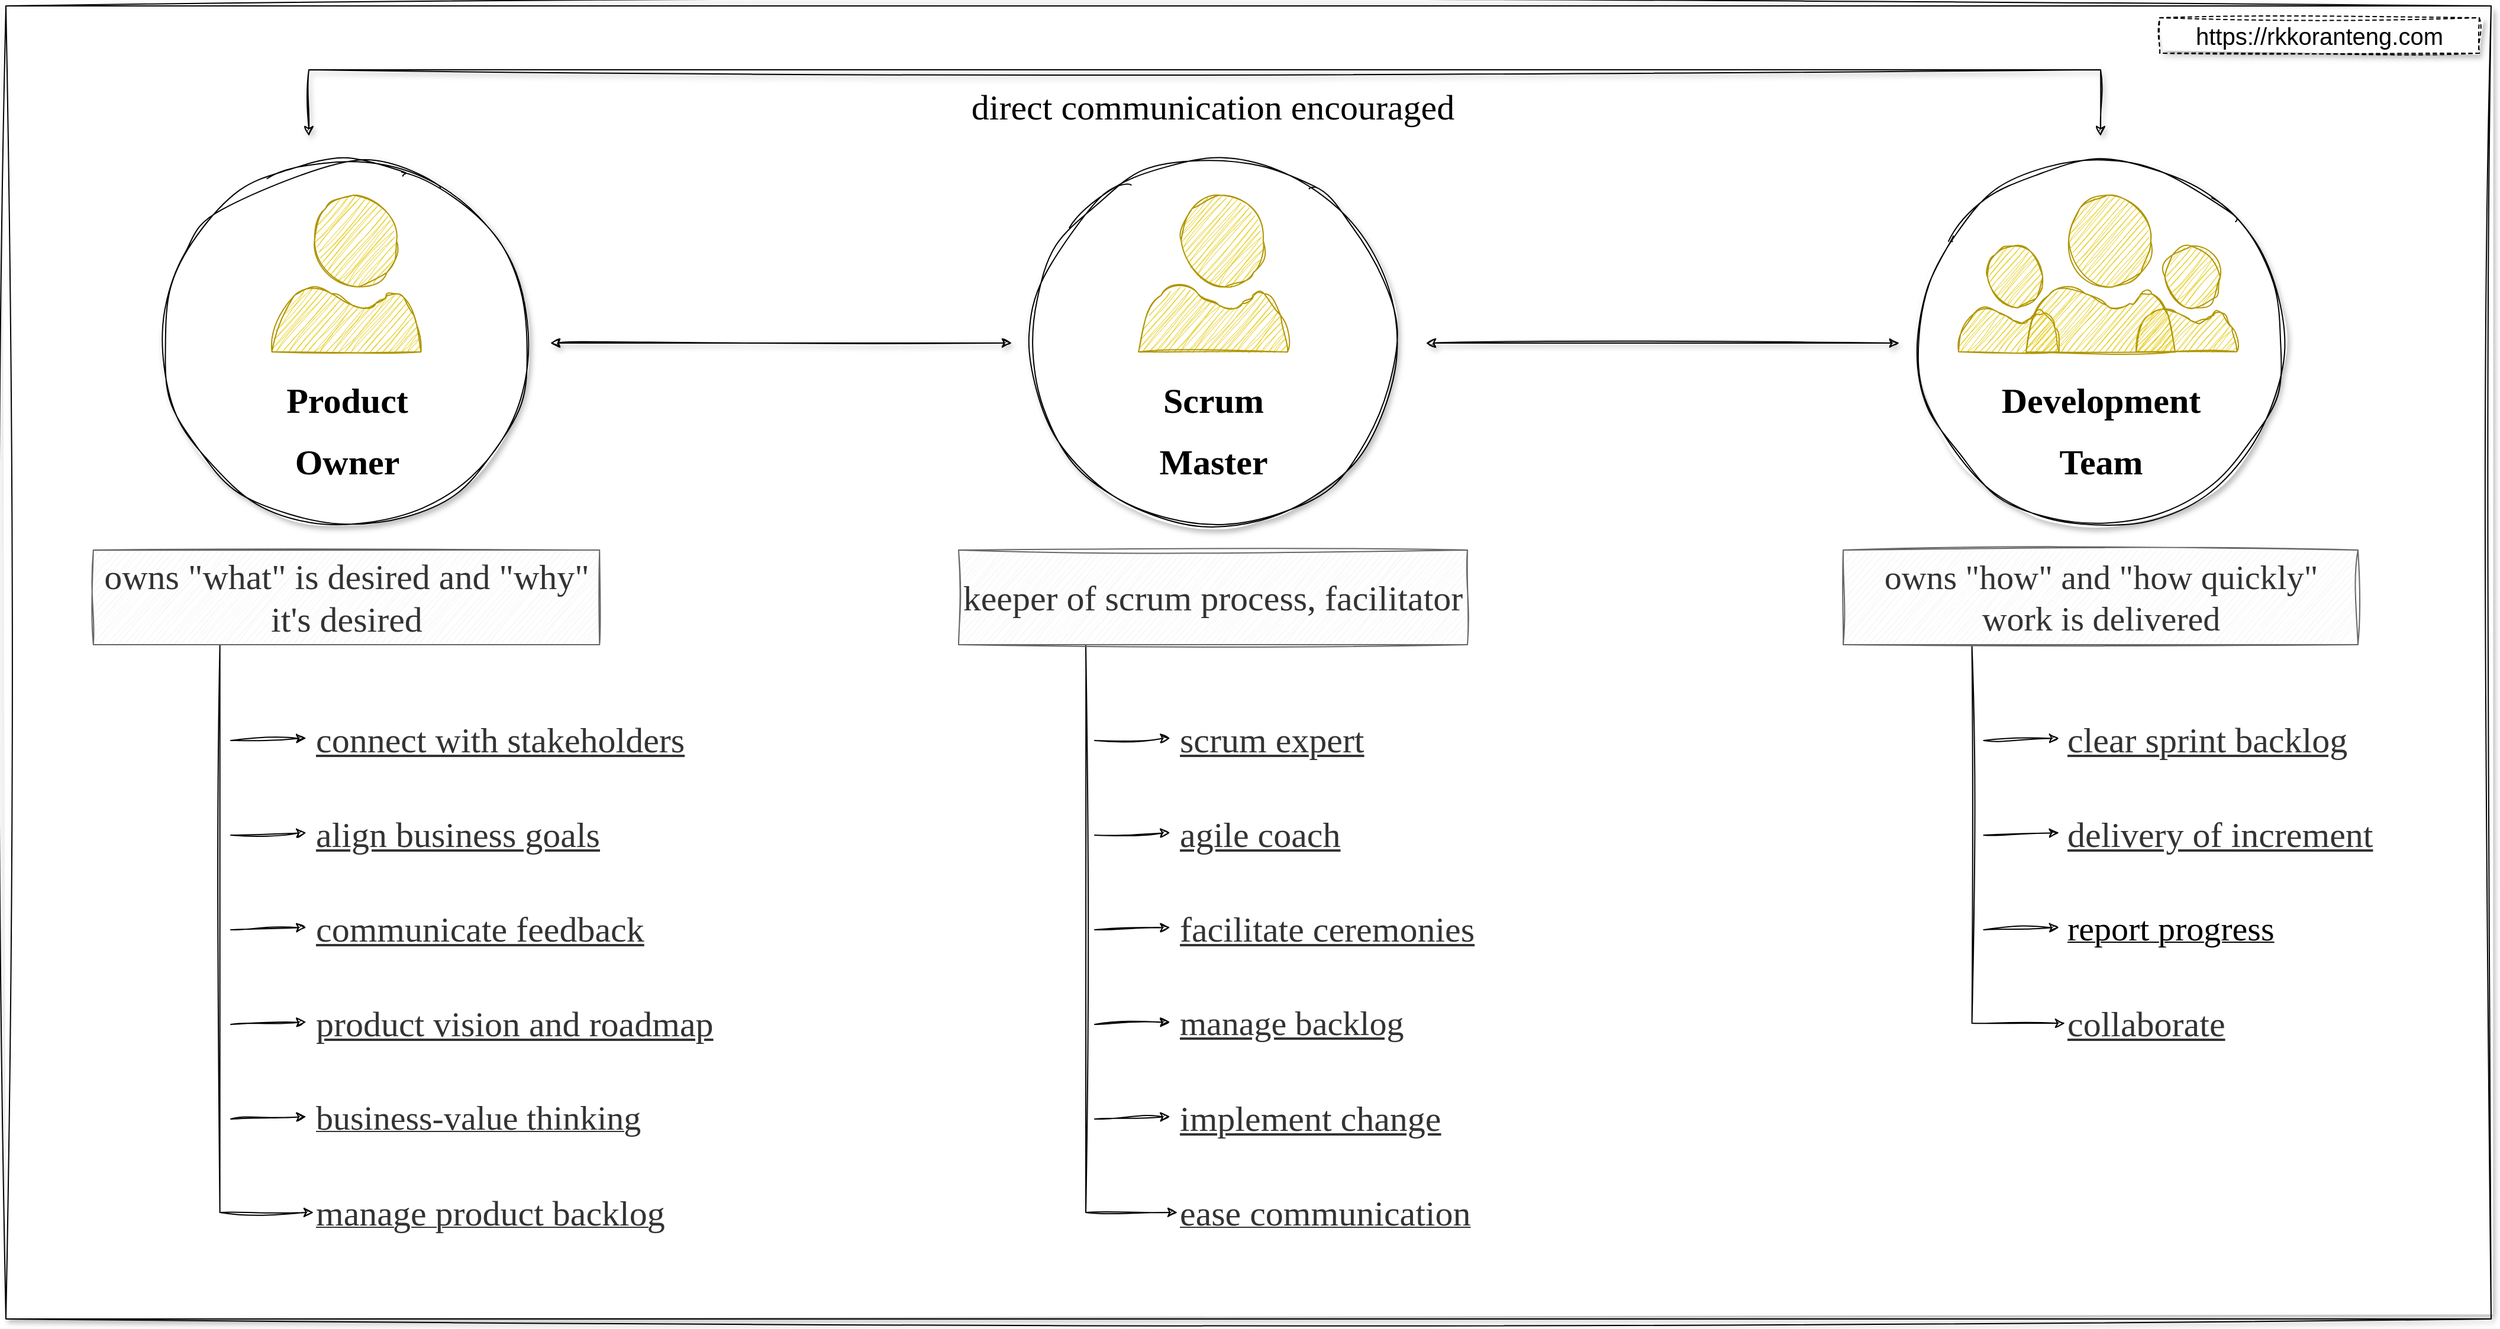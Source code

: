 <mxfile version="24.7.5" pages="4">
  <diagram name="scrum-team" id="nIMtulDSU1YHjw0HaSG2">
    <mxGraphModel dx="2074" dy="836" grid="1" gridSize="10" guides="1" tooltips="1" connect="1" arrows="1" fold="1" page="1" pageScale="1" pageWidth="1100" pageHeight="850" math="0" shadow="0">
      <root>
        <mxCell id="0" />
        <mxCell id="1" parent="0" />
        <mxCell id="sObcuWnxwDtJGyJgjQya-1" value="" style="rounded=0;whiteSpace=wrap;html=1;sketch=1;curveFitting=1;jiggle=2;shadow=1;" vertex="1" parent="1">
          <mxGeometry x="10" y="240" width="2100" height="1110" as="geometry" />
        </mxCell>
        <mxCell id="0CPUESTCE0OIJMO9KGsi-19" style="edgeStyle=orthogonalEdgeStyle;rounded=0;orthogonalLoop=1;jettySize=auto;html=1;curved=1;sketch=1;curveFitting=1;jiggle=2;shadow=1;startArrow=classic;startFill=1;" parent="1" edge="1">
          <mxGeometry relative="1" as="geometry">
            <mxPoint x="470" y="525" as="sourcePoint" />
            <mxPoint x="860" y="525" as="targetPoint" />
          </mxGeometry>
        </mxCell>
        <mxCell id="0CPUESTCE0OIJMO9KGsi-29" value="" style="edgeStyle=orthogonalEdgeStyle;rounded=0;orthogonalLoop=1;jettySize=auto;html=1;sketch=1;curveFitting=1;jiggle=2;flowAnimation=0;shadow=1;startArrow=classic;startFill=1;" parent="1" edge="1">
          <mxGeometry relative="1" as="geometry">
            <mxPoint x="1780" y="350" as="targetPoint" />
            <mxPoint x="266" y="350" as="sourcePoint" />
            <Array as="points">
              <mxPoint x="266" y="294" />
              <mxPoint x="1780" y="294" />
            </Array>
          </mxGeometry>
        </mxCell>
        <mxCell id="wb-vFO9ZExJXr_ckeORo-7" style="edgeStyle=orthogonalEdgeStyle;rounded=0;orthogonalLoop=1;jettySize=auto;html=1;exitX=0.25;exitY=1;exitDx=0;exitDy=0;entryX=0;entryY=0.5;entryDx=0;entryDy=0;sketch=1;curveFitting=1;jiggle=2;" edge="1" parent="1" source="0CPUESTCE0OIJMO9KGsi-13" target="wb-vFO9ZExJXr_ckeORo-2">
          <mxGeometry relative="1" as="geometry" />
        </mxCell>
        <mxCell id="0CPUESTCE0OIJMO9KGsi-13" value="&lt;h1&gt;&lt;font style=&quot;font-size: 30px; font-weight: normal;&quot; face=&quot;Comic Sans MS&quot;&gt;owns &quot;what&quot; is desired and &quot;why&quot; it&#39;s desired&lt;/font&gt;&lt;/h1&gt;" style="rounded=0;whiteSpace=wrap;html=1;shadow=0;glass=0;sketch=1;curveFitting=1;jiggle=2;fillColor=#f5f5f5;fontColor=#333333;strokeColor=#666666;" parent="1" vertex="1">
          <mxGeometry x="83.88" y="700" width="427.75" height="80" as="geometry" />
        </mxCell>
        <mxCell id="geYtpVAWRrKTUFB_MV-j-12" style="edgeStyle=orthogonalEdgeStyle;rounded=0;orthogonalLoop=1;jettySize=auto;html=1;exitX=0.25;exitY=1;exitDx=0;exitDy=0;entryX=0;entryY=0.5;entryDx=0;entryDy=0;sketch=1;curveFitting=1;jiggle=2;" edge="1" parent="1" source="0CPUESTCE0OIJMO9KGsi-14" target="geYtpVAWRrKTUFB_MV-j-2">
          <mxGeometry relative="1" as="geometry" />
        </mxCell>
        <mxCell id="0CPUESTCE0OIJMO9KGsi-14" value="&lt;font style=&quot;font-size: 30px;&quot; face=&quot;Comic Sans MS&quot;&gt;keeper of scrum process, facilitator&lt;/font&gt;" style="rounded=0;whiteSpace=wrap;html=1;shadow=0;glass=0;sketch=1;curveFitting=1;jiggle=2;fillColor=#f5f5f5;fontColor=#333333;strokeColor=#666666;" parent="1" vertex="1">
          <mxGeometry x="815" y="700" width="430" height="80" as="geometry" />
        </mxCell>
        <mxCell id="Mh3zoJUnyX6qz9ldq3qw-6" style="edgeStyle=orthogonalEdgeStyle;rounded=0;orthogonalLoop=1;jettySize=auto;html=1;exitX=0.25;exitY=1;exitDx=0;exitDy=0;entryX=0;entryY=0.5;entryDx=0;entryDy=0;sketch=1;curveFitting=1;jiggle=2;" edge="1" parent="1" source="0CPUESTCE0OIJMO9KGsi-15" target="Mh3zoJUnyX6qz9ldq3qw-5">
          <mxGeometry relative="1" as="geometry" />
        </mxCell>
        <mxCell id="0CPUESTCE0OIJMO9KGsi-15" value="&lt;font style=&quot;font-size: 29px;&quot; face=&quot;Comic Sans MS&quot;&gt;owns &quot;how&quot; and &quot;how quickly&quot; work is delivered&lt;/font&gt;" style="rounded=0;whiteSpace=wrap;html=1;shadow=0;glass=0;sketch=1;curveFitting=1;jiggle=2;fillColor=#f5f5f5;fontColor=#333333;strokeColor=#666666;" parent="1" vertex="1">
          <mxGeometry x="1562.5" y="700" width="435" height="80" as="geometry" />
        </mxCell>
        <mxCell id="0CPUESTCE0OIJMO9KGsi-33" value="&lt;font style=&quot;font-size: 30px;&quot;&gt;direct communication encouraged&lt;/font&gt;" style="text;html=1;align=center;verticalAlign=middle;whiteSpace=wrap;rounded=0;fontFamily=Comic Sans MS;fontStyle=0" parent="1" vertex="1">
          <mxGeometry x="790" y="310" width="480" height="30" as="geometry" />
        </mxCell>
        <mxCell id="0CPUESTCE0OIJMO9KGsi-44" value="&lt;span style=&quot;text-wrap: nowrap; color: rgba(0, 0, 0, 0); font-family: monospace; font-size: 0px; text-align: start;&quot;&gt;%3CmxGraphModel%3E%3Croot%3E%3CmxCell%20id%3D%220%22%2F%3E%3CmxCell%20id%3D%221%22%20parent%3D%220%22%2F%3E%3CmxCell%20id%3D%222%22%20value%3D%22%22%20style%3D%22verticalLabelPosition%3Dbottom%3Bhtml%3D1%3BverticalAlign%3Dtop%3Balign%3Dcenter%3BstrokeColor%3D%23B09500%3BfillColor%3D%23e3c800%3Bshape%3Dmxgraph.azure.user%3BfontColor%3D%23000000%3B%22%20vertex%3D%221%22%20parent%3D%221%22%3E%3CmxGeometry%20x%3D%22764.25%22%20y%3D%22468%22%20width%3D%2247.5%22%20height%3D%2250%22%20as%3D%22geometry%22%2F%3E%3C%2FmxCell%3E%3C%2Froot%3E%3C%2FmxGraphModel%3E&lt;/span&gt;&lt;span style=&quot;text-wrap: nowrap; color: rgba(0, 0, 0, 0); font-family: monospace; font-size: 0px; text-align: start;&quot;&gt;%3CmxGraphModel%3E%3Croot%3E%3CmxCell%20id%3D%220%22%2F%3E%3CmxCell%20id%3D%221%22%20parent%3D%220%22%2F%3E%3CmxCell%20id%3D%222%22%20value%3D%22%22%20style%3D%22verticalLabelPosition%3Dbottom%3Bhtml%3D1%3BverticalAlign%3Dtop%3Balign%3Dcenter%3BstrokeColor%3D%23B09500%3BfillColor%3D%23e3c800%3Bshape%3Dmxgraph.azure.user%3BfontColor%3D%23000000%3B%22%20vertex%3D%221%22%20parent%3D%221%22%3E%3CmxGeometry%20x%3D%22764.25%22%20y%3D%22468%22%20width%3D%2247.5%22%20height%3D%2250%22%20as%3D%22geometry%22%2F%3E%3C%2FmxCell%3E%3C%2Froot%3E%3C%2FmxGraphModel%3E&lt;/span&gt;" style="ellipse;whiteSpace=wrap;html=1;aspect=fixed;shadow=1;sketch=1;curveFitting=1;jiggle=2;" parent="1" vertex="1">
          <mxGeometry x="1625" y="370" width="310" height="310" as="geometry" />
        </mxCell>
        <mxCell id="0CPUESTCE0OIJMO9KGsi-46" value="&lt;h1&gt;&lt;br&gt;&lt;/h1&gt;" style="verticalLabelPosition=bottom;html=1;verticalAlign=top;align=center;strokeColor=#B09500;fillColor=#e3c800;shape=mxgraph.azure.user;fontColor=#000000;sketch=1;curveFitting=1;jiggle=2;" parent="1" vertex="1">
          <mxGeometry x="1660" y="443" width="84.95" height="89.42" as="geometry" />
        </mxCell>
        <mxCell id="0CPUESTCE0OIJMO9KGsi-47" value="&lt;h1&gt;&lt;br&gt;&lt;/h1&gt;" style="verticalLabelPosition=bottom;html=1;verticalAlign=top;align=center;strokeColor=#B09500;fillColor=#e3c800;shape=mxgraph.azure.user;fontColor=#000000;sketch=1;curveFitting=1;jiggle=2;" parent="1" vertex="1">
          <mxGeometry x="1810" y="443" width="84.95" height="89.42" as="geometry" />
        </mxCell>
        <mxCell id="0CPUESTCE0OIJMO9KGsi-45" value="&lt;h1&gt;&lt;b&gt;&lt;font face=&quot;Comic Sans MS&quot; style=&quot;font-size: 30px;&quot;&gt;Development&lt;/font&gt;&lt;/b&gt;&lt;/h1&gt;&lt;h1&gt;&lt;b&gt;&lt;font face=&quot;Comic Sans MS&quot; style=&quot;font-size: 30px;&quot;&gt;Team&lt;/font&gt;&lt;/b&gt;&lt;/h1&gt;" style="verticalLabelPosition=bottom;html=1;verticalAlign=top;align=center;strokeColor=#B09500;fillColor=#e3c800;shape=mxgraph.azure.user;fontColor=#000000;sketch=1;curveFitting=1;jiggle=2;" parent="1" vertex="1">
          <mxGeometry x="1717.05" y="400" width="125.9" height="132.53" as="geometry" />
        </mxCell>
        <mxCell id="0CPUESTCE0OIJMO9KGsi-50" style="edgeStyle=orthogonalEdgeStyle;rounded=0;orthogonalLoop=1;jettySize=auto;html=1;curved=1;sketch=1;curveFitting=1;jiggle=2;shadow=1;startArrow=classic;startFill=1;" parent="1" edge="1">
          <mxGeometry relative="1" as="geometry">
            <mxPoint x="1210" y="525" as="sourcePoint" />
            <mxPoint x="1610" y="525" as="targetPoint" />
          </mxGeometry>
        </mxCell>
        <mxCell id="0CPUESTCE0OIJMO9KGsi-51" value="&lt;font style=&quot;font-size: 20px;&quot;&gt;https://rkkoranteng.com&lt;/font&gt;" style="rounded=0;whiteSpace=wrap;html=1;dashed=1;sketch=1;curveFitting=1;jiggle=2;shadow=1;" parent="1" vertex="1">
          <mxGeometry x="1830" y="250" width="270" height="30" as="geometry" />
        </mxCell>
        <mxCell id="0CPUESTCE0OIJMO9KGsi-53" value="&lt;span style=&quot;text-wrap: nowrap; color: rgba(0, 0, 0, 0); font-family: monospace; font-size: 0px; text-align: start;&quot;&gt;%3CmxGraphModel%3E%3Croot%3E%3CmxCell%20id%3D%220%22%2F%3E%3CmxCell%20id%3D%221%22%20parent%3D%220%22%2F%3E%3CmxCell%20id%3D%222%22%20value%3D%22%22%20style%3D%22verticalLabelPosition%3Dbottom%3Bhtml%3D1%3BverticalAlign%3Dtop%3Balign%3Dcenter%3BstrokeColor%3D%23B09500%3BfillColor%3D%23e3c800%3Bshape%3Dmxgraph.azure.user%3BfontColor%3D%23000000%3B%22%20vertex%3D%221%22%20parent%3D%221%22%3E%3CmxGeometry%20x%3D%22764.25%22%20y%3D%22468%22%20width%3D%2247.5%22%20height%3D%2250%22%20as%3D%22geometry%22%2F%3E%3C%2FmxCell%3E%3C%2Froot%3E%3C%2FmxGraphModel%3E&lt;/span&gt;&lt;span style=&quot;text-wrap: nowrap; color: rgba(0, 0, 0, 0); font-family: monospace; font-size: 0px; text-align: start;&quot;&gt;%3CmxGraphModel%3E%3Croot%3E%3CmxCell%20id%3D%220%22%2F%3E%3CmxCell%20id%3D%221%22%20parent%3D%220%22%2F%3E%3CmxCell%20id%3D%222%22%20value%3D%22%22%20style%3D%22verticalLabelPosition%3Dbottom%3Bhtml%3D1%3BverticalAlign%3Dtop%3Balign%3Dcenter%3BstrokeColor%3D%23B09500%3BfillColor%3D%23e3c800%3Bshape%3Dmxgraph.azure.user%3BfontColor%3D%23000000%3B%22%20vertex%3D%221%22%20parent%3D%221%22%3E%3CmxGeometry%20x%3D%22764.25%22%20y%3D%22468%22%20width%3D%2247.5%22%20height%3D%2250%22%20as%3D%22geometry%22%2F%3E%3C%2FmxCell%3E%3C%2Froot%3E%3C%2FmxGraphModel%3E&lt;/span&gt;" style="ellipse;whiteSpace=wrap;html=1;aspect=fixed;shadow=1;sketch=1;curveFitting=1;jiggle=2;" parent="1" vertex="1">
          <mxGeometry x="875" y="370" width="310" height="310" as="geometry" />
        </mxCell>
        <mxCell id="0CPUESTCE0OIJMO9KGsi-43" value="&lt;h1&gt;&lt;b&gt;&lt;font face=&quot;Comic Sans MS&quot; style=&quot;font-size: 30px;&quot;&gt;Scrum&lt;/font&gt;&lt;/b&gt;&lt;/h1&gt;&lt;h1&gt;&lt;b&gt;&lt;font face=&quot;Comic Sans MS&quot; style=&quot;font-size: 30px;&quot;&gt;Master&lt;/font&gt;&lt;/b&gt;&lt;/h1&gt;" style="verticalLabelPosition=bottom;html=1;verticalAlign=top;align=center;strokeColor=#B09500;fillColor=#e3c800;shape=mxgraph.azure.user;fontColor=#000000;sketch=1;curveFitting=1;jiggle=2;" parent="1" vertex="1">
          <mxGeometry x="967.05" y="400" width="125.9" height="132.53" as="geometry" />
        </mxCell>
        <mxCell id="0CPUESTCE0OIJMO9KGsi-56" value="&lt;span style=&quot;text-wrap: nowrap; color: rgba(0, 0, 0, 0); font-family: monospace; font-size: 0px; text-align: start;&quot;&gt;%3CmxGraphModel%3E%3Croot%3E%3CmxCell%20id%3D%220%22%2F%3E%3CmxCell%20id%3D%221%22%20parent%3D%220%22%2F%3E%3CmxCell%20id%3D%222%22%20value%3D%22%22%20style%3D%22verticalLabelPosition%3Dbottom%3Bhtml%3D1%3BverticalAlign%3Dtop%3Balign%3Dcenter%3BstrokeColor%3D%23B09500%3BfillColor%3D%23e3c800%3Bshape%3Dmxgraph.azure.user%3BfontColor%3D%23000000%3B%22%20vertex%3D%221%22%20parent%3D%221%22%3E%3CmxGeometry%20x%3D%22764.25%22%20y%3D%22468%22%20width%3D%2247.5%22%20height%3D%2250%22%20as%3D%22geometry%22%2F%3E%3C%2FmxCell%3E%3C%2Froot%3E%3C%2FmxGraphModel%3E&lt;/span&gt;&lt;span style=&quot;text-wrap: nowrap; color: rgba(0, 0, 0, 0); font-family: monospace; font-size: 0px; text-align: start;&quot;&gt;%3CmxGraphModel%3E%3Croot%3E%3CmxCell%20id%3D%220%22%2F%3E%3CmxCell%20id%3D%221%22%20parent%3D%220%22%2F%3E%3CmxCell%20id%3D%222%22%20value%3D%22%22%20style%3D%22verticalLabelPosition%3Dbottom%3Bhtml%3D1%3BverticalAlign%3Dtop%3Balign%3Dcenter%3BstrokeColor%3D%23B09500%3BfillColor%3D%23e3c800%3Bshape%3Dmxgraph.azure.user%3BfontColor%3D%23000000%3B%22%20vertex%3D%221%22%20parent%3D%221%22%3E%3CmxGeometry%20x%3D%22764.25%22%20y%3D%22468%22%20width%3D%2247.5%22%20height%3D%2250%22%20as%3D%22geometry%22%2F%3E%3C%2FmxCell%3E%3C%2Froot%3E%3C%2FmxGraphModel%3E&lt;/span&gt;" style="ellipse;whiteSpace=wrap;html=1;aspect=fixed;shadow=1;sketch=1;curveFitting=1;jiggle=2;" parent="1" vertex="1">
          <mxGeometry x="142.75" y="370" width="310" height="310" as="geometry" />
        </mxCell>
        <mxCell id="0CPUESTCE0OIJMO9KGsi-5" value="&lt;h1&gt;&lt;b&gt;&lt;font face=&quot;Comic Sans MS&quot; style=&quot;font-size: 30px;&quot;&gt;Product&lt;/font&gt;&lt;/b&gt;&lt;/h1&gt;&lt;h1&gt;&lt;b&gt;&lt;font face=&quot;Comic Sans MS&quot; style=&quot;font-size: 30px;&quot;&gt;Owner&lt;/font&gt;&lt;/b&gt;&lt;/h1&gt;" style="verticalLabelPosition=bottom;html=1;verticalAlign=top;align=center;strokeColor=#B09500;fillColor=#e3c800;shape=mxgraph.azure.user;fontColor=#000000;sketch=1;curveFitting=1;jiggle=2;" parent="1" vertex="1">
          <mxGeometry x="234.81" y="400" width="125.9" height="132.53" as="geometry" />
        </mxCell>
        <mxCell id="geYtpVAWRrKTUFB_MV-j-1" value="&lt;h1&gt;&lt;font style=&quot;font-size: 30px; font-weight: normal;&quot; face=&quot;Comic Sans MS&quot;&gt;scrum expert&lt;/font&gt;&lt;/h1&gt;" style="rounded=0;whiteSpace=wrap;html=1;shadow=0;glass=0;fillColor=#FFFFFF;fontColor=#333333;strokeColor=none;fontStyle=4;align=left;sketch=1;curveFitting=1;jiggle=2;" vertex="1" parent="1">
          <mxGeometry x="1000" y="820" width="257.75" height="80" as="geometry" />
        </mxCell>
        <mxCell id="geYtpVAWRrKTUFB_MV-j-2" value="&lt;font face=&quot;Comic Sans MS&quot; style=&quot;font-size: 30px;&quot;&gt;ease communication&lt;/font&gt;" style="rounded=0;whiteSpace=wrap;html=1;shadow=0;glass=0;sketch=1;curveFitting=1;jiggle=2;fillColor=#FFFFFF;fontColor=#333333;strokeColor=none;fontStyle=4;align=left;" vertex="1" parent="1">
          <mxGeometry x="1000" y="1220" width="360" height="80" as="geometry" />
        </mxCell>
        <mxCell id="geYtpVAWRrKTUFB_MV-j-3" value="&lt;font face=&quot;Comic Sans MS&quot; style=&quot;font-size: 29px;&quot;&gt;&lt;u&gt;manage backlog&lt;/u&gt;&lt;/font&gt;" style="rounded=0;whiteSpace=wrap;html=1;shadow=0;glass=0;sketch=1;curveFitting=1;jiggle=2;fillColor=#FFFFFF;fontColor=#333333;strokeColor=none;align=left;" vertex="1" parent="1">
          <mxGeometry x="1000" y="1060" width="260" height="80" as="geometry" />
        </mxCell>
        <mxCell id="geYtpVAWRrKTUFB_MV-j-4" value="&lt;h1&gt;&lt;font style=&quot;font-size: 30px; font-weight: normal;&quot; face=&quot;Comic Sans MS&quot;&gt;facilitate ceremonies&lt;/font&gt;&lt;/h1&gt;" style="rounded=0;whiteSpace=wrap;html=1;shadow=0;glass=0;sketch=1;curveFitting=1;jiggle=2;fillColor=#FFFFFF;fontColor=#333333;strokeColor=none;fontStyle=4;align=left;" vertex="1" parent="1">
          <mxGeometry x="1000" y="980" width="360" height="80" as="geometry" />
        </mxCell>
        <mxCell id="geYtpVAWRrKTUFB_MV-j-5" value="&lt;h1&gt;&lt;font style=&quot;font-size: 30px; font-weight: normal;&quot; face=&quot;Comic Sans MS&quot;&gt;agile coach&lt;/font&gt;&lt;/h1&gt;" style="rounded=0;whiteSpace=wrap;html=1;shadow=0;glass=0;sketch=1;curveFitting=1;jiggle=2;fillColor=#FFFFFF;fontColor=#333333;strokeColor=none;fontStyle=4;align=left;" vertex="1" parent="1">
          <mxGeometry x="1000" y="900" width="257.75" height="80" as="geometry" />
        </mxCell>
        <mxCell id="geYtpVAWRrKTUFB_MV-j-6" value="&lt;h1&gt;&lt;font face=&quot;Comic Sans MS&quot; style=&quot;font-size: 30px; font-weight: normal;&quot;&gt;implement change&lt;/font&gt;&lt;/h1&gt;" style="rounded=0;whiteSpace=wrap;html=1;shadow=0;glass=0;sketch=1;curveFitting=1;jiggle=2;fillColor=#FFFFFF;fontColor=#333333;strokeColor=none;fontStyle=4;align=left;" vertex="1" parent="1">
          <mxGeometry x="1000" y="1140" width="360" height="80" as="geometry" />
        </mxCell>
        <mxCell id="geYtpVAWRrKTUFB_MV-j-13" value="" style="endArrow=classic;html=1;rounded=0;exitX=0.006;exitY=0.1;exitDx=0;exitDy=0;exitPerimeter=0;entryX=0.183;entryY=0.075;entryDx=0;entryDy=0;entryPerimeter=0;sketch=1;curveFitting=1;jiggle=2;" edge="1" parent="1">
          <mxGeometry width="50" height="50" relative="1" as="geometry">
            <mxPoint x="930.0" y="861" as="sourcePoint" />
            <mxPoint x="993.72" y="859" as="targetPoint" />
          </mxGeometry>
        </mxCell>
        <mxCell id="geYtpVAWRrKTUFB_MV-j-14" value="" style="endArrow=classic;html=1;rounded=0;exitX=0.006;exitY=0.1;exitDx=0;exitDy=0;exitPerimeter=0;entryX=0.183;entryY=0.075;entryDx=0;entryDy=0;entryPerimeter=0;sketch=1;curveFitting=1;jiggle=2;" edge="1" parent="1">
          <mxGeometry width="50" height="50" relative="1" as="geometry">
            <mxPoint x="930.0" y="941" as="sourcePoint" />
            <mxPoint x="993.72" y="939" as="targetPoint" />
          </mxGeometry>
        </mxCell>
        <mxCell id="geYtpVAWRrKTUFB_MV-j-15" value="" style="endArrow=classic;html=1;rounded=0;exitX=0.006;exitY=0.1;exitDx=0;exitDy=0;exitPerimeter=0;entryX=0.183;entryY=0.075;entryDx=0;entryDy=0;entryPerimeter=0;sketch=1;curveFitting=1;jiggle=2;" edge="1" parent="1">
          <mxGeometry width="50" height="50" relative="1" as="geometry">
            <mxPoint x="930.0" y="1021" as="sourcePoint" />
            <mxPoint x="993.72" y="1019" as="targetPoint" />
          </mxGeometry>
        </mxCell>
        <mxCell id="geYtpVAWRrKTUFB_MV-j-16" value="" style="endArrow=classic;html=1;rounded=0;exitX=0.006;exitY=0.1;exitDx=0;exitDy=0;exitPerimeter=0;entryX=0.183;entryY=0.075;entryDx=0;entryDy=0;entryPerimeter=0;sketch=1;curveFitting=1;jiggle=2;" edge="1" parent="1">
          <mxGeometry width="50" height="50" relative="1" as="geometry">
            <mxPoint x="930.0" y="1101" as="sourcePoint" />
            <mxPoint x="993.72" y="1099" as="targetPoint" />
          </mxGeometry>
        </mxCell>
        <mxCell id="geYtpVAWRrKTUFB_MV-j-17" value="" style="endArrow=classic;html=1;rounded=0;exitX=0.006;exitY=0.1;exitDx=0;exitDy=0;exitPerimeter=0;entryX=0.183;entryY=0.075;entryDx=0;entryDy=0;entryPerimeter=0;sketch=1;curveFitting=1;jiggle=2;" edge="1" parent="1">
          <mxGeometry width="50" height="50" relative="1" as="geometry">
            <mxPoint x="930.0" y="1181" as="sourcePoint" />
            <mxPoint x="993.72" y="1179" as="targetPoint" />
          </mxGeometry>
        </mxCell>
        <mxCell id="wb-vFO9ZExJXr_ckeORo-1" value="&lt;h1&gt;&lt;font face=&quot;Comic Sans MS&quot; style=&quot;font-size: 30px; font-weight: normal;&quot;&gt;connect with stakeholders&lt;/font&gt;&lt;/h1&gt;" style="rounded=0;whiteSpace=wrap;html=1;shadow=0;glass=0;sketch=1;curveFitting=1;jiggle=2;fillColor=#FFFFFF;fontColor=#333333;strokeColor=none;align=left;fontStyle=4" vertex="1" parent="1">
          <mxGeometry x="270" y="820" width="380" height="80" as="geometry" />
        </mxCell>
        <mxCell id="wb-vFO9ZExJXr_ckeORo-2" value="&lt;font face=&quot;Comic Sans MS&quot; style=&quot;font-size: 30px;&quot;&gt;manage product backlog&lt;/font&gt;" style="rounded=0;whiteSpace=wrap;html=1;shadow=0;glass=0;sketch=1;curveFitting=1;jiggle=2;fillColor=#FFFFFF;fontColor=#333333;strokeColor=none;align=left;fontStyle=4" vertex="1" parent="1">
          <mxGeometry x="270" y="1220" width="360" height="80" as="geometry" />
        </mxCell>
        <mxCell id="wb-vFO9ZExJXr_ckeORo-3" value="&lt;font face=&quot;Comic Sans MS&quot; style=&quot;font-size: 29px;&quot;&gt;business-value thinking&lt;/font&gt;" style="rounded=0;whiteSpace=wrap;html=1;shadow=0;glass=0;sketch=1;curveFitting=1;jiggle=2;fillColor=#FFFFFF;fontColor=#333333;strokeColor=none;align=left;fontStyle=4" vertex="1" parent="1">
          <mxGeometry x="270" y="1140" width="360" height="80" as="geometry" />
        </mxCell>
        <mxCell id="wb-vFO9ZExJXr_ckeORo-4" value="&lt;h1&gt;&lt;font face=&quot;Comic Sans MS&quot; style=&quot;font-size: 30px; font-weight: normal;&quot;&gt;align business goals&lt;/font&gt;&lt;/h1&gt;" style="rounded=0;whiteSpace=wrap;html=1;shadow=0;glass=0;sketch=1;curveFitting=1;jiggle=2;fillColor=#FFFFFF;fontColor=#333333;strokeColor=none;align=left;fontStyle=4" vertex="1" parent="1">
          <mxGeometry x="270" y="900" width="360" height="80" as="geometry" />
        </mxCell>
        <mxCell id="wb-vFO9ZExJXr_ckeORo-5" value="&lt;h1&gt;&lt;font face=&quot;Comic Sans MS&quot; style=&quot;font-size: 30px; font-weight: normal;&quot;&gt;communicate feedback&lt;/font&gt;&lt;/h1&gt;" style="rounded=0;whiteSpace=wrap;html=1;shadow=0;glass=0;sketch=1;curveFitting=1;jiggle=2;fillColor=#FFFFFF;fontColor=#333333;strokeColor=none;align=left;fontStyle=4" vertex="1" parent="1">
          <mxGeometry x="270" y="980" width="360" height="80" as="geometry" />
        </mxCell>
        <mxCell id="wb-vFO9ZExJXr_ckeORo-6" value="&lt;h1&gt;&lt;font face=&quot;Comic Sans MS&quot; style=&quot;font-size: 30px; font-weight: normal;&quot;&gt;product vision and roadmap&lt;/font&gt;&lt;/h1&gt;" style="rounded=0;whiteSpace=wrap;html=1;shadow=0;glass=0;sketch=1;curveFitting=1;jiggle=2;fillColor=#FFFFFF;fontColor=#333333;strokeColor=none;align=left;fontStyle=4" vertex="1" parent="1">
          <mxGeometry x="270" y="1060" width="440" height="80" as="geometry" />
        </mxCell>
        <mxCell id="wb-vFO9ZExJXr_ckeORo-8" value="" style="endArrow=classic;html=1;rounded=0;exitX=0.006;exitY=0.1;exitDx=0;exitDy=0;exitPerimeter=0;entryX=0.183;entryY=0.075;entryDx=0;entryDy=0;entryPerimeter=0;sketch=1;curveFitting=1;jiggle=2;" edge="1" parent="1">
          <mxGeometry width="50" height="50" relative="1" as="geometry">
            <mxPoint x="200.0" y="861" as="sourcePoint" />
            <mxPoint x="263.72" y="859" as="targetPoint" />
          </mxGeometry>
        </mxCell>
        <mxCell id="wb-vFO9ZExJXr_ckeORo-9" value="" style="endArrow=classic;html=1;rounded=0;exitX=0.006;exitY=0.1;exitDx=0;exitDy=0;exitPerimeter=0;entryX=0.183;entryY=0.075;entryDx=0;entryDy=0;entryPerimeter=0;sketch=1;curveFitting=1;jiggle=2;" edge="1" parent="1">
          <mxGeometry width="50" height="50" relative="1" as="geometry">
            <mxPoint x="200.0" y="941" as="sourcePoint" />
            <mxPoint x="263.72" y="939" as="targetPoint" />
          </mxGeometry>
        </mxCell>
        <mxCell id="wb-vFO9ZExJXr_ckeORo-10" value="" style="endArrow=classic;html=1;rounded=0;exitX=0.006;exitY=0.1;exitDx=0;exitDy=0;exitPerimeter=0;entryX=0.183;entryY=0.075;entryDx=0;entryDy=0;entryPerimeter=0;sketch=1;curveFitting=1;jiggle=2;" edge="1" parent="1">
          <mxGeometry width="50" height="50" relative="1" as="geometry">
            <mxPoint x="200.0" y="1021" as="sourcePoint" />
            <mxPoint x="263.72" y="1019" as="targetPoint" />
          </mxGeometry>
        </mxCell>
        <mxCell id="wb-vFO9ZExJXr_ckeORo-11" value="" style="endArrow=classic;html=1;rounded=0;exitX=0.006;exitY=0.1;exitDx=0;exitDy=0;exitPerimeter=0;entryX=0.183;entryY=0.075;entryDx=0;entryDy=0;entryPerimeter=0;sketch=1;curveFitting=1;jiggle=2;" edge="1" parent="1">
          <mxGeometry width="50" height="50" relative="1" as="geometry">
            <mxPoint x="200.0" y="1101" as="sourcePoint" />
            <mxPoint x="263.72" y="1099" as="targetPoint" />
          </mxGeometry>
        </mxCell>
        <mxCell id="wb-vFO9ZExJXr_ckeORo-12" value="" style="endArrow=classic;html=1;rounded=0;exitX=0.006;exitY=0.1;exitDx=0;exitDy=0;exitPerimeter=0;entryX=0.183;entryY=0.075;entryDx=0;entryDy=0;entryPerimeter=0;sketch=1;curveFitting=1;jiggle=2;" edge="1" parent="1">
          <mxGeometry width="50" height="50" relative="1" as="geometry">
            <mxPoint x="200.0" y="1181" as="sourcePoint" />
            <mxPoint x="263.72" y="1179" as="targetPoint" />
          </mxGeometry>
        </mxCell>
        <mxCell id="Mh3zoJUnyX6qz9ldq3qw-1" value="&lt;h1&gt;&lt;font face=&quot;Comic Sans MS&quot; style=&quot;font-size: 30px; font-weight: normal;&quot;&gt;clear sprint backlog&lt;/font&gt;&lt;/h1&gt;" style="rounded=0;whiteSpace=wrap;html=1;shadow=0;glass=0;sketch=1;curveFitting=1;jiggle=2;fillColor=#FFFFFF;fontColor=#333333;strokeColor=none;align=left;fontStyle=4" vertex="1" parent="1">
          <mxGeometry x="1750" y="820" width="300" height="80" as="geometry" />
        </mxCell>
        <mxCell id="Mh3zoJUnyX6qz9ldq3qw-2" value="&lt;font face=&quot;Comic Sans MS&quot; style=&quot;font-size: 29px;&quot;&gt;report progress&lt;/font&gt;" style="rounded=0;whiteSpace=wrap;html=1;shadow=0;glass=0;sketch=1;curveFitting=1;jiggle=2;align=left;fontStyle=4;strokeColor=none;fillColor=#FFFFFF;" vertex="1" parent="1">
          <mxGeometry x="1750" y="980" width="260" height="80" as="geometry" />
        </mxCell>
        <mxCell id="Mh3zoJUnyX6qz9ldq3qw-3" value="&lt;h1&gt;&lt;font face=&quot;Comic Sans MS&quot; style=&quot;font-size: 30px; font-weight: normal;&quot;&gt;delivery of increment&lt;/font&gt;&lt;/h1&gt;" style="rounded=0;whiteSpace=wrap;html=1;shadow=0;glass=0;sketch=1;curveFitting=1;jiggle=2;fillColor=#FFFFFF;fontColor=#333333;strokeColor=none;align=left;fontStyle=4" vertex="1" parent="1">
          <mxGeometry x="1750" y="900" width="310" height="80" as="geometry" />
        </mxCell>
        <mxCell id="Mh3zoJUnyX6qz9ldq3qw-5" value="&lt;h1&gt;&lt;font face=&quot;Comic Sans MS&quot; style=&quot;font-size: 30px; font-weight: normal;&quot;&gt;collaborate&lt;/font&gt;&lt;/h1&gt;" style="rounded=0;whiteSpace=wrap;html=1;shadow=0;glass=0;sketch=1;curveFitting=1;jiggle=2;fillColor=#FFFFFF;fontColor=#333333;strokeColor=none;align=left;fontStyle=4" vertex="1" parent="1">
          <mxGeometry x="1750" y="1060" width="320" height="80" as="geometry" />
        </mxCell>
        <mxCell id="Mh3zoJUnyX6qz9ldq3qw-7" value="" style="endArrow=classic;html=1;rounded=0;exitX=0.006;exitY=0.1;exitDx=0;exitDy=0;exitPerimeter=0;entryX=0.183;entryY=0.075;entryDx=0;entryDy=0;entryPerimeter=0;sketch=1;curveFitting=1;jiggle=2;" edge="1" parent="1">
          <mxGeometry width="50" height="50" relative="1" as="geometry">
            <mxPoint x="1681.23" y="861" as="sourcePoint" />
            <mxPoint x="1744.95" y="859" as="targetPoint" />
          </mxGeometry>
        </mxCell>
        <mxCell id="Mh3zoJUnyX6qz9ldq3qw-8" value="" style="endArrow=classic;html=1;rounded=0;exitX=0.006;exitY=0.1;exitDx=0;exitDy=0;exitPerimeter=0;entryX=0.183;entryY=0.075;entryDx=0;entryDy=0;entryPerimeter=0;sketch=1;curveFitting=1;jiggle=2;" edge="1" parent="1">
          <mxGeometry width="50" height="50" relative="1" as="geometry">
            <mxPoint x="1681.23" y="941" as="sourcePoint" />
            <mxPoint x="1744.95" y="939" as="targetPoint" />
          </mxGeometry>
        </mxCell>
        <mxCell id="Mh3zoJUnyX6qz9ldq3qw-9" value="" style="endArrow=classic;html=1;rounded=0;exitX=0.006;exitY=0.1;exitDx=0;exitDy=0;exitPerimeter=0;entryX=0.183;entryY=0.075;entryDx=0;entryDy=0;entryPerimeter=0;sketch=1;curveFitting=1;jiggle=2;" edge="1" parent="1">
          <mxGeometry width="50" height="50" relative="1" as="geometry">
            <mxPoint x="1681.23" y="1021" as="sourcePoint" />
            <mxPoint x="1744.95" y="1019" as="targetPoint" />
          </mxGeometry>
        </mxCell>
      </root>
    </mxGraphModel>
  </diagram>
  <diagram name="scrum-artifacts" id="g5DHnrJsmtvWVat74_Z9">
    <mxGraphModel dx="2074" dy="836" grid="1" gridSize="10" guides="1" tooltips="1" connect="1" arrows="1" fold="1" page="1" pageScale="1" pageWidth="1100" pageHeight="850" math="0" shadow="0">
      <root>
        <mxCell id="Vx6BM7oqEHVo_15kpJeJ-0" />
        <mxCell id="Vx6BM7oqEHVo_15kpJeJ-1" parent="Vx6BM7oqEHVo_15kpJeJ-0" />
        <mxCell id="Vx6BM7oqEHVo_15kpJeJ-2" value="" style="rounded=0;whiteSpace=wrap;html=1;sketch=1;curveFitting=1;jiggle=2;shadow=1;" parent="Vx6BM7oqEHVo_15kpJeJ-1" vertex="1">
          <mxGeometry x="10" y="230" width="2040" height="1080" as="geometry" />
        </mxCell>
        <mxCell id="Vx6BM7oqEHVo_15kpJeJ-15" value="&lt;font style=&quot;font-size: 20px;&quot;&gt;https://rkkoranteng.com&lt;/font&gt;" style="rounded=0;whiteSpace=wrap;html=1;dashed=1;sketch=1;curveFitting=1;jiggle=2;shadow=1;" parent="Vx6BM7oqEHVo_15kpJeJ-1" vertex="1">
          <mxGeometry x="1770" y="240" width="270" height="30" as="geometry" />
        </mxCell>
        <mxCell id="cGGRlNJwbHAZxHZikHWA-2" value="" style="verticalLabelPosition=bottom;html=1;verticalAlign=top;align=center;strokeColor=#666666;fillColor=#f5f5f5;shape=mxgraph.azure.file_2;pointerEvents=1;sketch=1;curveFitting=1;jiggle=2;fontColor=#333333;shadow=1;" parent="Vx6BM7oqEHVo_15kpJeJ-1" vertex="1">
          <mxGeometry x="1024.75" y="341.75" width="90.25" height="95" as="geometry" />
        </mxCell>
        <mxCell id="cGGRlNJwbHAZxHZikHWA-10" value="" style="shape=note;whiteSpace=wrap;html=1;backgroundOutline=1;darkOpacity=0.05;sketch=1;curveFitting=1;jiggle=2;shadow=1;fillColor=#f5f5f5;fontColor=#333333;strokeColor=#666666;" parent="Vx6BM7oqEHVo_15kpJeJ-1" vertex="1">
          <mxGeometry x="110" y="300" width="254" height="317.5" as="geometry" />
        </mxCell>
        <mxCell id="cGGRlNJwbHAZxHZikHWA-12" value="&lt;font style=&quot;font-size: 30px;&quot; face=&quot;Comic Sans MS&quot;&gt;&lt;b&gt;Product Backlog&lt;/b&gt;&lt;/font&gt;" style="shape=note;whiteSpace=wrap;html=1;backgroundOutline=1;darkOpacity=0.05;sketch=1;curveFitting=1;jiggle=2;shadow=1;" parent="Vx6BM7oqEHVo_15kpJeJ-1" vertex="1">
          <mxGeometry x="120" y="310" width="254" height="317.5" as="geometry" />
        </mxCell>
        <mxCell id="cGGRlNJwbHAZxHZikHWA-14" value="" style="html=1;whiteSpace=wrap;shape=isoCube2;backgroundOutline=1;isoAngle=15;sketch=1;curveFitting=1;jiggle=2;fillColor=#fff2cc;strokeColor=#d6b656;shadow=1;" parent="Vx6BM7oqEHVo_15kpJeJ-1" vertex="1">
          <mxGeometry x="1750" y="323" width="184.5" height="205" as="geometry" />
        </mxCell>
        <mxCell id="cGGRlNJwbHAZxHZikHWA-15" value="" style="verticalLabelPosition=bottom;html=1;verticalAlign=top;align=center;strokeColor=#666666;fillColor=#f5f5f5;shape=mxgraph.azure.file_2;pointerEvents=1;sketch=1;curveFitting=1;jiggle=2;fontColor=#333333;shadow=1;" parent="Vx6BM7oqEHVo_15kpJeJ-1" vertex="1">
          <mxGeometry x="1124.75" y="341.75" width="90.25" height="95" as="geometry" />
        </mxCell>
        <mxCell id="cGGRlNJwbHAZxHZikHWA-16" value="&lt;font style=&quot;font-size: 30px;&quot; face=&quot;Comic Sans MS&quot;&gt;&lt;b&gt;Sprint Backlog&lt;/b&gt;&lt;/font&gt;" style="verticalLabelPosition=bottom;html=1;verticalAlign=top;align=center;strokeColor=#666666;fillColor=#f5f5f5;shape=mxgraph.azure.file_2;pointerEvents=1;sketch=1;curveFitting=1;jiggle=2;fontColor=#333333;shadow=1;" parent="Vx6BM7oqEHVo_15kpJeJ-1" vertex="1">
          <mxGeometry x="1074.75" y="450" width="90.25" height="95" as="geometry" />
        </mxCell>
        <mxCell id="UuwoqbTuBdf8o5L-A9-f-0" value="&lt;font style=&quot;font-size: 30px;&quot; face=&quot;Comic Sans MS&quot;&gt;&lt;b&gt;Product Increment&lt;/b&gt;&lt;/font&gt;" style="text;html=1;align=center;verticalAlign=middle;whiteSpace=wrap;rounded=0;" parent="Vx6BM7oqEHVo_15kpJeJ-1" vertex="1">
          <mxGeometry x="1693.63" y="545" width="297.25" height="30" as="geometry" />
        </mxCell>
        <mxCell id="UuwoqbTuBdf8o5L-A9-f-1" value="&lt;font style=&quot;font-size: 30px;&quot; face=&quot;Comic Sans MS&quot;&gt;build the &lt;u&gt;RIGHT THING&lt;/u&gt;&lt;/font&gt;" style="shape=callout;whiteSpace=wrap;html=1;perimeter=calloutPerimeter;sketch=1;curveFitting=1;jiggle=2;" parent="Vx6BM7oqEHVo_15kpJeJ-1" vertex="1">
          <mxGeometry x="460" y="870" width="370" height="140" as="geometry" />
        </mxCell>
        <mxCell id="s-YMHgSgmbeomNEDOv18-0" value="&lt;h1&gt;&lt;font face=&quot;Comic Sans MS&quot; style=&quot;font-size: 30px; font-weight: normal;&quot;&gt;Product Owner&lt;/font&gt;&lt;/h1&gt;" style="verticalLabelPosition=bottom;html=1;verticalAlign=top;align=center;strokeColor=#666666;fillColor=#f5f5f5;shape=mxgraph.azure.user;fontColor=#333333;sketch=1;curveFitting=1;jiggle=2;" parent="Vx6BM7oqEHVo_15kpJeJ-1" vertex="1">
          <mxGeometry x="540" y="990.48" width="95.9" height="100.95" as="geometry" />
        </mxCell>
        <mxCell id="Kl9Uw1FnahJ0H1nHWtBu-0" value="&lt;h1&gt;&lt;font face=&quot;Comic Sans MS&quot; style=&quot;font-size: 30px; font-weight: normal;&quot;&gt;Scrum Master&lt;/font&gt;&lt;/h1&gt;" style="verticalLabelPosition=bottom;html=1;verticalAlign=top;align=center;strokeColor=#666666;fillColor=#f5f5f5;shape=mxgraph.azure.user;fontColor=#333333;sketch=1;curveFitting=1;jiggle=2;flipH=0;shadow=0;" parent="Vx6BM7oqEHVo_15kpJeJ-1" vertex="1">
          <mxGeometry x="1010" y="990.48" width="95.9" height="100.95" as="geometry" />
        </mxCell>
        <mxCell id="sInbKrp00utguLaIZv0t-0" value="&lt;font face=&quot;Comic Sans MS&quot; style=&quot;font-size: 30px;&quot;&gt;How? What? Why?&lt;/font&gt;" style="shape=callout;whiteSpace=wrap;html=1;perimeter=calloutPerimeter;sketch=1;curveFitting=1;jiggle=2;flipH=0;" parent="Vx6BM7oqEHVo_15kpJeJ-1" vertex="1">
          <mxGeometry x="934.88" y="870" width="370" height="140" as="geometry" />
        </mxCell>
        <mxCell id="sInbKrp00utguLaIZv0t-3" value="&lt;h1&gt;&lt;font face=&quot;Comic Sans MS&quot; style=&quot;font-size: 30px; font-weight: normal;&quot;&gt;Development Team&lt;/font&gt;&lt;/h1&gt;" style="verticalLabelPosition=bottom;html=1;verticalAlign=top;align=center;strokeColor=#666666;fillColor=#f5f5f5;shape=mxgraph.azure.user;fontColor=#333333;sketch=1;curveFitting=1;jiggle=2;flipH=0;" parent="Vx6BM7oqEHVo_15kpJeJ-1" vertex="1">
          <mxGeometry x="1490" y="996.36" width="95.9" height="100.95" as="geometry" />
        </mxCell>
        <mxCell id="4pGXZ51oRS3KJDcJbi0m-9" style="edgeStyle=orthogonalEdgeStyle;rounded=0;orthogonalLoop=1;jettySize=auto;html=1;curved=1;sketch=1;curveFitting=1;jiggle=2;" parent="Vx6BM7oqEHVo_15kpJeJ-1" edge="1">
          <mxGeometry relative="1" as="geometry">
            <mxPoint x="1730" y="1085" as="sourcePoint" />
            <mxPoint x="1907" y="600" as="targetPoint" />
            <Array as="points">
              <mxPoint x="1907" y="1085" />
            </Array>
          </mxGeometry>
        </mxCell>
        <mxCell id="4pGXZ51oRS3KJDcJbi0m-10" value="&lt;div&gt;&lt;span style=&quot;background-color: rgb(251, 251, 251); font-family: &amp;quot;Comic Sans MS&amp;quot;; font-size: 30px; text-wrap: wrap;&quot;&gt;deliver&lt;/span&gt;&lt;span style=&quot;background-color: rgb(251, 251, 251); font-family: &amp;quot;Comic Sans MS&amp;quot;; font-size: 30px; text-wrap: wrap;&quot;&gt;&amp;nbsp;&lt;/span&gt;&lt;/div&gt;" style="edgeLabel;html=1;align=center;verticalAlign=middle;resizable=0;points=[];" parent="4pGXZ51oRS3KJDcJbi0m-9" vertex="1" connectable="0">
          <mxGeometry x="0.52" y="5" relative="1" as="geometry">
            <mxPoint as="offset" />
          </mxGeometry>
        </mxCell>
        <mxCell id="sInbKrp00utguLaIZv0t-4" value="&lt;h1&gt;&lt;br&gt;&lt;/h1&gt;" style="verticalLabelPosition=bottom;html=1;verticalAlign=top;align=center;strokeColor=#666666;fillColor=#f5f5f5;shape=mxgraph.azure.user;fontColor=#333333;sketch=1;curveFitting=1;jiggle=2;flipH=0;" parent="Vx6BM7oqEHVo_15kpJeJ-1" vertex="1">
          <mxGeometry x="1654.5" y="1027.94" width="65.9" height="69.37" as="geometry" />
        </mxCell>
        <mxCell id="sInbKrp00utguLaIZv0t-5" value="&lt;h1&gt;&lt;br&gt;&lt;/h1&gt;" style="verticalLabelPosition=bottom;html=1;verticalAlign=top;align=center;strokeColor=#666666;fillColor=#f5f5f5;shape=mxgraph.azure.user;fontColor=#333333;sketch=1;curveFitting=1;jiggle=2;flipH=0;" parent="Vx6BM7oqEHVo_15kpJeJ-1" vertex="1">
          <mxGeometry x="1583.53" y="1010" width="82.95" height="87.31" as="geometry" />
        </mxCell>
        <mxCell id="sInbKrp00utguLaIZv0t-6" value="&lt;font face=&quot;Comic Sans MS&quot; style=&quot;font-size: 30px;&quot;&gt;build the &lt;u&gt;THING RIGHT&lt;/u&gt;&lt;/font&gt;" style="shape=callout;whiteSpace=wrap;html=1;perimeter=calloutPerimeter;sketch=1;curveFitting=1;jiggle=2;flipH=0;" parent="Vx6BM7oqEHVo_15kpJeJ-1" vertex="1">
          <mxGeometry x="1390" y="870" width="370" height="140" as="geometry" />
        </mxCell>
        <mxCell id="RGK9CuCmE5Em2jGGt2hN-6" style="edgeStyle=orthogonalEdgeStyle;rounded=0;orthogonalLoop=1;jettySize=auto;html=1;curved=1;sketch=1;curveFitting=1;jiggle=2;" parent="Vx6BM7oqEHVo_15kpJeJ-1" edge="1">
          <mxGeometry relative="1" as="geometry">
            <mxPoint x="550" y="1019" as="sourcePoint" />
            <mxPoint x="100" y="470" as="targetPoint" />
            <Array as="points">
              <mxPoint x="40" y="1019" />
              <mxPoint x="40" y="469" />
            </Array>
          </mxGeometry>
        </mxCell>
        <mxCell id="RGK9CuCmE5Em2jGGt2hN-7" value="&lt;span style=&quot;font-family: &amp;quot;Comic Sans MS&amp;quot;; font-size: 30px; text-wrap: wrap; background-color: rgb(251, 251, 251);&quot;&gt;&amp;nbsp;manage&lt;/span&gt;" style="edgeLabel;html=1;align=center;verticalAlign=middle;resizable=0;points=[];" parent="RGK9CuCmE5Em2jGGt2hN-6" vertex="1" connectable="0">
          <mxGeometry x="-0.263" y="-89" relative="1" as="geometry">
            <mxPoint as="offset" />
          </mxGeometry>
        </mxCell>
        <mxCell id="RGK9CuCmE5Em2jGGt2hN-8" style="edgeStyle=orthogonalEdgeStyle;rounded=0;orthogonalLoop=1;jettySize=auto;html=1;curved=1;" parent="Vx6BM7oqEHVo_15kpJeJ-1" edge="1">
          <mxGeometry relative="1" as="geometry">
            <mxPoint x="990" y="1019" as="sourcePoint" />
            <mxPoint x="1075" y="498" as="targetPoint" />
            <Array as="points">
              <mxPoint x="860" y="1019" />
              <mxPoint x="860" y="498" />
            </Array>
          </mxGeometry>
        </mxCell>
        <mxCell id="4pGXZ51oRS3KJDcJbi0m-4" value="&lt;div&gt;&lt;span style=&quot;background-color: rgb(251, 251, 251); font-family: &amp;quot;Comic Sans MS&amp;quot;; font-size: 30px; text-wrap: wrap;&quot;&gt;manage&lt;/span&gt;&lt;/div&gt;" style="edgeLabel;html=1;align=center;verticalAlign=middle;resizable=0;points=[];" parent="RGK9CuCmE5Em2jGGt2hN-8" vertex="1" connectable="0">
          <mxGeometry x="-0.032" relative="1" as="geometry">
            <mxPoint x="10" y="-70" as="offset" />
          </mxGeometry>
        </mxCell>
        <mxCell id="4pGXZ51oRS3KJDcJbi0m-1" value="" style="endArrow=classic;html=1;rounded=0;entryX=0.48;entryY=0.231;entryDx=0;entryDy=0;entryPerimeter=0;sketch=1;curveFitting=1;jiggle=2;" parent="Vx6BM7oqEHVo_15kpJeJ-1" target="Vx6BM7oqEHVo_15kpJeJ-2" edge="1">
          <mxGeometry width="50" height="50" relative="1" as="geometry">
            <mxPoint x="390" y="484" as="sourcePoint" />
            <mxPoint x="1020" y="660" as="targetPoint" />
          </mxGeometry>
        </mxCell>
        <mxCell id="4pGXZ51oRS3KJDcJbi0m-2" value="&lt;span style=&quot;font-family: &amp;quot;Comic Sans MS&amp;quot;; font-size: 30px;&quot;&gt;&amp;nbsp;refine&amp;nbsp;&lt;/span&gt;" style="edgeLabel;html=1;align=center;verticalAlign=middle;resizable=0;points=[];" parent="4pGXZ51oRS3KJDcJbi0m-1" vertex="1" connectable="0">
          <mxGeometry x="-0.186" y="-2" relative="1" as="geometry">
            <mxPoint as="offset" />
          </mxGeometry>
        </mxCell>
        <mxCell id="4pGXZ51oRS3KJDcJbi0m-5" value="" style="endArrow=classic;html=1;rounded=0;sketch=1;curveFitting=1;jiggle=2;" parent="Vx6BM7oqEHVo_15kpJeJ-1" edge="1">
          <mxGeometry width="50" height="50" relative="1" as="geometry">
            <mxPoint x="1200" y="485" as="sourcePoint" />
            <mxPoint x="1730" y="480" as="targetPoint" />
          </mxGeometry>
        </mxCell>
        <mxCell id="4pGXZ51oRS3KJDcJbi0m-6" value="&lt;font face=&quot;Comic Sans MS&quot;&gt;&lt;span style=&quot;font-size: 30px;&quot;&gt;&amp;nbsp;sprint&amp;nbsp;&lt;/span&gt;&lt;/font&gt;" style="edgeLabel;html=1;align=center;verticalAlign=middle;resizable=0;points=[];" parent="4pGXZ51oRS3KJDcJbi0m-5" vertex="1" connectable="0">
          <mxGeometry x="-0.186" y="-2" relative="1" as="geometry">
            <mxPoint as="offset" />
          </mxGeometry>
        </mxCell>
        <mxCell id="4pGXZ51oRS3KJDcJbi0m-14" style="edgeStyle=orthogonalEdgeStyle;rounded=0;orthogonalLoop=1;jettySize=auto;html=1;exitX=0;exitY=0.25;exitDx=0;exitDy=0;sketch=1;curveFitting=1;jiggle=2;" parent="Vx6BM7oqEHVo_15kpJeJ-1" source="4pGXZ51oRS3KJDcJbi0m-13" edge="1">
          <mxGeometry relative="1" as="geometry">
            <mxPoint x="588" y="1160" as="targetPoint" />
          </mxGeometry>
        </mxCell>
        <mxCell id="4pGXZ51oRS3KJDcJbi0m-15" style="edgeStyle=orthogonalEdgeStyle;rounded=0;orthogonalLoop=1;jettySize=auto;html=1;sketch=1;curveFitting=1;jiggle=2;" parent="Vx6BM7oqEHVo_15kpJeJ-1" source="4pGXZ51oRS3KJDcJbi0m-13" edge="1">
          <mxGeometry relative="1" as="geometry">
            <mxPoint x="1058" y="1160" as="targetPoint" />
          </mxGeometry>
        </mxCell>
        <mxCell id="4pGXZ51oRS3KJDcJbi0m-16" style="edgeStyle=orthogonalEdgeStyle;rounded=0;orthogonalLoop=1;jettySize=auto;html=1;sketch=1;curveFitting=1;jiggle=2;" parent="Vx6BM7oqEHVo_15kpJeJ-1" source="4pGXZ51oRS3KJDcJbi0m-13" edge="1">
          <mxGeometry relative="1" as="geometry">
            <mxPoint x="1540" y="1160" as="targetPoint" />
          </mxGeometry>
        </mxCell>
        <mxCell id="4pGXZ51oRS3KJDcJbi0m-13" value="&lt;font face=&quot;Comic Sans MS&quot; style=&quot;font-size: 30px;&quot;&gt;&lt;u&gt;Scrum Team&lt;/u&gt;&lt;/font&gt;" style="text;html=1;align=center;verticalAlign=middle;whiteSpace=wrap;rounded=0;" parent="Vx6BM7oqEHVo_15kpJeJ-1" vertex="1">
          <mxGeometry x="967.89" y="1250" width="180.12" height="30" as="geometry" />
        </mxCell>
      </root>
    </mxGraphModel>
  </diagram>
  <diagram name="sprint-ceremonies" id="wQ1UNSSbFJYiH3dsP2Qv">
    <mxGraphModel dx="2074" dy="836" grid="1" gridSize="10" guides="1" tooltips="1" connect="1" arrows="1" fold="1" page="1" pageScale="1" pageWidth="1100" pageHeight="850" math="0" shadow="0">
      <root>
        <mxCell id="EhuxtROJ72EZpCX7h27G-0" />
        <mxCell id="EhuxtROJ72EZpCX7h27G-1" parent="EhuxtROJ72EZpCX7h27G-0" />
        <mxCell id="EhuxtROJ72EZpCX7h27G-2" value="&lt;span style=&quot;color: rgba(0, 0, 0, 0); font-family: monospace; font-size: 0px; text-align: start; text-wrap: nowrap;&quot;&gt;%3CmxGraphModel%3E%3Croot%3E%3CmxCell%20id%3D%220%22%2F%3E%3CmxCell%20id%3D%221%22%20parent%3D%220%22%2F%3E%3CmxCell%20id%3D%222%22%20value%3D%22%26lt%3Bfont%20style%3D%26quot%3Bfont-size%3A%2030px%3B%26quot%3B%20face%3D%26quot%3BComic%20Sans%20MS%26quot%3B%26gt%3B%26lt%3Bspan%26gt%3BProduct%20Increment%26lt%3B%2Fspan%26gt%3B%26lt%3B%2Ffont%26gt%3B%22%20style%3D%22text%3Bhtml%3D1%3Balign%3Dcenter%3BverticalAlign%3Dmiddle%3BwhiteSpace%3Dwrap%3Brounded%3D0%3BfontStyle%3D0%22%20vertex%3D%221%22%20parent%3D%221%22%3E%3CmxGeometry%20x%3D%221213.63%22%20y%3D%221120%22%20width%3D%22297.25%22%20height%3D%2230%22%20as%3D%22geometry%22%2F%3E%3C%2FmxCell%3E%3C%2Froot%3E%3C%2FmxGraphModel%3E&lt;/span&gt;" style="rounded=0;whiteSpace=wrap;html=1;sketch=1;curveFitting=1;jiggle=2;shadow=1;" parent="EhuxtROJ72EZpCX7h27G-1" vertex="1">
          <mxGeometry x="10" y="160" width="2040" height="1350" as="geometry" />
        </mxCell>
        <mxCell id="EhuxtROJ72EZpCX7h27G-6" value="&lt;font style=&quot;font-size: 20px;&quot;&gt;https://rkkoranteng.com&lt;/font&gt;" style="rounded=0;whiteSpace=wrap;html=1;dashed=1;sketch=1;curveFitting=1;jiggle=2;shadow=1;" parent="EhuxtROJ72EZpCX7h27G-1" vertex="1">
          <mxGeometry x="1770" y="170" width="270" height="40" as="geometry" />
        </mxCell>
        <mxCell id="FyHMLycKGGO3AOT-VXlr-0" value="&lt;font style=&quot;font-size: 30px;&quot; face=&quot;Comic Sans MS&quot;&gt;Product Backlog&lt;/font&gt;" style="shape=note;whiteSpace=wrap;html=1;backgroundOutline=1;darkOpacity=0.05;sketch=1;curveFitting=1;jiggle=2;shadow=0;" parent="EhuxtROJ72EZpCX7h27G-1" vertex="1">
          <mxGeometry x="30" y="626.75" width="184" height="230" as="geometry" />
        </mxCell>
        <mxCell id="z_KSyJXZZProaLjoBnSC-0" value="" style="verticalLabelPosition=bottom;html=1;verticalAlign=top;align=center;strokeColor=#666666;fillColor=#f5f5f5;shape=mxgraph.azure.file_2;pointerEvents=1;sketch=1;curveFitting=1;jiggle=2;fontColor=#333333;shadow=0;" parent="EhuxtROJ72EZpCX7h27G-1" vertex="1">
          <mxGeometry x="360" y="886.75" width="90.25" height="95" as="geometry" />
        </mxCell>
        <mxCell id="z_KSyJXZZProaLjoBnSC-1" value="" style="verticalLabelPosition=bottom;html=1;verticalAlign=top;align=center;strokeColor=#666666;fillColor=#f5f5f5;shape=mxgraph.azure.file_2;pointerEvents=1;sketch=1;curveFitting=1;jiggle=2;fontColor=#333333;shadow=0;" parent="EhuxtROJ72EZpCX7h27G-1" vertex="1">
          <mxGeometry x="460" y="886.75" width="90.25" height="95" as="geometry" />
        </mxCell>
        <mxCell id="z_KSyJXZZProaLjoBnSC-2" value="&lt;font style=&quot;font-size: 30px;&quot; face=&quot;Comic Sans MS&quot;&gt;Sprint Backlog&lt;/font&gt;" style="verticalLabelPosition=bottom;html=1;verticalAlign=top;align=center;strokeColor=#666666;fillColor=#f5f5f5;shape=mxgraph.azure.file_2;pointerEvents=1;sketch=1;curveFitting=1;jiggle=2;fontColor=#333333;shadow=0;" parent="EhuxtROJ72EZpCX7h27G-1" vertex="1">
          <mxGeometry x="410" y="995" width="90.25" height="95" as="geometry" />
        </mxCell>
        <mxCell id="z_KSyJXZZProaLjoBnSC-7" value="" style="sketch=1;aspect=fixed;pointerEvents=1;shadow=0;dashed=0;html=1;strokeColor=default;labelPosition=center;verticalLabelPosition=bottom;verticalAlign=top;align=center;shape=mxgraph.azure.startup_task;fillColor=none;curveFitting=1;jiggle=2;" parent="EhuxtROJ72EZpCX7h27G-1" vertex="1">
          <mxGeometry x="780" y="906.75" width="57.6" height="60" as="geometry" />
        </mxCell>
        <mxCell id="z_KSyJXZZProaLjoBnSC-11" value="" style="sketch=1;aspect=fixed;pointerEvents=1;shadow=0;dashed=0;html=1;strokeColor=default;labelPosition=center;verticalLabelPosition=bottom;verticalAlign=top;align=center;shape=mxgraph.azure.startup_task;fillColor=none;curveFitting=1;jiggle=2;" parent="EhuxtROJ72EZpCX7h27G-1" vertex="1">
          <mxGeometry x="780" y="976.75" width="57.6" height="60" as="geometry" />
        </mxCell>
        <mxCell id="z_KSyJXZZProaLjoBnSC-12" value="" style="sketch=1;aspect=fixed;pointerEvents=1;shadow=0;dashed=0;html=1;strokeColor=default;labelPosition=center;verticalLabelPosition=bottom;verticalAlign=top;align=center;shape=mxgraph.azure.startup_task;fillColor=none;curveFitting=1;jiggle=2;" parent="EhuxtROJ72EZpCX7h27G-1" vertex="1">
          <mxGeometry x="850" y="904.25" width="57.6" height="60" as="geometry" />
        </mxCell>
        <mxCell id="hOyjDcUOtq-fsmuAXB4B-4" value="" style="edgeStyle=orthogonalEdgeStyle;rounded=0;orthogonalLoop=1;jettySize=auto;html=1;sketch=1;curveFitting=1;jiggle=2;" parent="EhuxtROJ72EZpCX7h27G-1" source="z_KSyJXZZProaLjoBnSC-13" edge="1">
          <mxGeometry relative="1" as="geometry">
            <mxPoint x="1240" y="1007" as="targetPoint" />
          </mxGeometry>
        </mxCell>
        <mxCell id="z_KSyJXZZProaLjoBnSC-13" value="" style="sketch=1;aspect=fixed;pointerEvents=1;shadow=0;dashed=0;html=1;strokeColor=default;labelPosition=center;verticalLabelPosition=bottom;verticalAlign=top;align=center;shape=mxgraph.azure.startup_task;fillColor=none;curveFitting=1;jiggle=2;" parent="EhuxtROJ72EZpCX7h27G-1" vertex="1">
          <mxGeometry x="850" y="976.75" width="57.6" height="60" as="geometry" />
        </mxCell>
        <mxCell id="z_KSyJXZZProaLjoBnSC-14" value="" style="sketch=1;aspect=fixed;pointerEvents=1;shadow=0;dashed=0;html=1;strokeColor=default;labelPosition=center;verticalLabelPosition=bottom;verticalAlign=top;align=center;shape=mxgraph.azure.startup_task;fillColor=none;curveFitting=1;jiggle=2;" parent="EhuxtROJ72EZpCX7h27G-1" vertex="1">
          <mxGeometry x="920" y="906.75" width="57.6" height="60" as="geometry" />
        </mxCell>
        <mxCell id="z_KSyJXZZProaLjoBnSC-15" style="edgeStyle=orthogonalEdgeStyle;rounded=0;orthogonalLoop=1;jettySize=auto;html=1;entryX=0.5;entryY=1;entryDx=0;entryDy=0;entryPerimeter=0;endArrow=none;endFill=0;sketch=1;curveFitting=1;jiggle=2;curved=1;" parent="EhuxtROJ72EZpCX7h27G-1" target="z_KSyJXZZProaLjoBnSC-14" edge="1">
          <mxGeometry relative="1" as="geometry">
            <mxPoint x="520" y="1050" as="sourcePoint" />
            <Array as="points">
              <mxPoint x="520" y="1060" />
              <mxPoint x="950" y="1060" />
              <mxPoint x="950" y="967" />
            </Array>
          </mxGeometry>
        </mxCell>
        <mxCell id="z_KSyJXZZProaLjoBnSC-16" style="edgeStyle=orthogonalEdgeStyle;rounded=0;orthogonalLoop=1;jettySize=auto;html=1;entryX=0;entryY=0.5;entryDx=0;entryDy=0;entryPerimeter=0;endArrow=none;endFill=0;curved=1;sketch=1;curveFitting=1;jiggle=2;" parent="EhuxtROJ72EZpCX7h27G-1" source="z_KSyJXZZProaLjoBnSC-14" target="z_KSyJXZZProaLjoBnSC-11" edge="1">
          <mxGeometry relative="1" as="geometry">
            <Array as="points">
              <mxPoint x="949" y="830" />
              <mxPoint x="710" y="830" />
              <mxPoint x="710" y="1007" />
            </Array>
          </mxGeometry>
        </mxCell>
        <mxCell id="z_KSyJXZZProaLjoBnSC-20" style="edgeStyle=orthogonalEdgeStyle;rounded=0;orthogonalLoop=1;jettySize=auto;html=1;exitX=1;exitY=0.5;exitDx=0;exitDy=0;exitPerimeter=0;entryX=0;entryY=0.5;entryDx=0;entryDy=0;entryPerimeter=0;endArrow=none;endFill=0;sketch=1;curveFitting=1;jiggle=2;" parent="EhuxtROJ72EZpCX7h27G-1" source="z_KSyJXZZProaLjoBnSC-11" target="z_KSyJXZZProaLjoBnSC-13" edge="1">
          <mxGeometry relative="1" as="geometry" />
        </mxCell>
        <mxCell id="z_KSyJXZZProaLjoBnSC-5" style="edgeStyle=orthogonalEdgeStyle;rounded=0;orthogonalLoop=1;jettySize=auto;html=1;exitX=0.5;exitY=1;exitDx=0;exitDy=0;exitPerimeter=0;entryX=0;entryY=0.5;entryDx=0;entryDy=0;entryPerimeter=0;curved=1;sketch=1;curveFitting=1;jiggle=2;" parent="EhuxtROJ72EZpCX7h27G-1" source="FyHMLycKGGO3AOT-VXlr-0" target="z_KSyJXZZProaLjoBnSC-2" edge="1">
          <mxGeometry relative="1" as="geometry" />
        </mxCell>
        <mxCell id="r61O009SZkdDwqxodFX--27" style="edgeStyle=orthogonalEdgeStyle;rounded=0;orthogonalLoop=1;jettySize=auto;html=1;sketch=1;curveFitting=1;jiggle=2;" parent="EhuxtROJ72EZpCX7h27G-1" edge="1">
          <mxGeometry relative="1" as="geometry">
            <mxPoint x="1470" y="1007" as="sourcePoint" />
            <mxPoint x="1842" y="970" as="targetPoint" />
          </mxGeometry>
        </mxCell>
        <mxCell id="hOyjDcUOtq-fsmuAXB4B-0" value="" style="html=1;whiteSpace=wrap;shape=isoCube2;backgroundOutline=1;isoAngle=15;shadow=0;sketch=1;curveFitting=1;jiggle=2;" parent="EhuxtROJ72EZpCX7h27G-1" vertex="1">
          <mxGeometry x="1270" y="904.25" width="184.5" height="205" as="geometry" />
        </mxCell>
        <mxCell id="r61O009SZkdDwqxodFX--0" value="&lt;font style=&quot;font-size: 30px;&quot; face=&quot;Comic Sans MS&quot;&gt;&lt;span&gt;Product Increment&lt;/span&gt;&lt;/font&gt;" style="text;html=1;align=center;verticalAlign=middle;whiteSpace=wrap;rounded=0;fontStyle=0" parent="EhuxtROJ72EZpCX7h27G-1" vertex="1">
          <mxGeometry x="1213.63" y="1120" width="297.25" height="30" as="geometry" />
        </mxCell>
        <mxCell id="r61O009SZkdDwqxodFX--28" value="" style="html=1;verticalLabelPosition=bottom;align=center;labelBackgroundColor=#ffffff;verticalAlign=top;strokeWidth=2;strokeColor=#666666;shadow=0;dashed=0;shape=mxgraph.ios7.icons.looking_glass;flipH=1;fillColor=#f5f5f5;fontColor=#333333;sketch=1;curveFitting=1;jiggle=2;rotation=15;" parent="EhuxtROJ72EZpCX7h27G-1" vertex="1">
          <mxGeometry x="1213.63" y="915" width="80" height="80" as="geometry" />
        </mxCell>
        <mxCell id="r61O009SZkdDwqxodFX--43" value="" style="html=1;verticalLabelPosition=bottom;align=center;labelBackgroundColor=#ffffff;verticalAlign=top;strokeWidth=2;strokeColor=#666666;shadow=0;dashed=0;shape=mxgraph.ios7.icons.reload;sketch=1;curveFitting=1;jiggle=2;fillColor=#f5f5f5;fontColor=#333333;direction=west;flipV=1;rotation=-15;" parent="EhuxtROJ72EZpCX7h27G-1" vertex="1">
          <mxGeometry x="330.13" y="640" width="150" height="168.75" as="geometry" />
        </mxCell>
        <mxCell id="r61O009SZkdDwqxodFX--44" value="&lt;font style=&quot;font-size: 30px;&quot; face=&quot;Comic Sans MS&quot;&gt;&lt;span&gt;refinement&lt;/span&gt;&lt;/font&gt;" style="text;html=1;align=center;verticalAlign=middle;whiteSpace=wrap;rounded=0;fontStyle=0" parent="EhuxtROJ72EZpCX7h27G-1" vertex="1">
          <mxGeometry x="310" y="709.37" width="160" height="30" as="geometry" />
        </mxCell>
        <mxCell id="TtGpmBqwN3lVH2ELEpzZ-0" value="" style="endArrow=none;html=1;rounded=0;exitX=0.006;exitY=0.1;exitDx=0;exitDy=0;exitPerimeter=0;entryX=0.183;entryY=0.075;entryDx=0;entryDy=0;entryPerimeter=0;sketch=1;curveFitting=1;jiggle=2;endFill=0;startArrow=classic;startFill=1;" parent="EhuxtROJ72EZpCX7h27G-1" edge="1">
          <mxGeometry width="50" height="50" relative="1" as="geometry">
            <mxPoint x="230.0" y="725.37" as="sourcePoint" />
            <mxPoint x="293.72" y="723.37" as="targetPoint" />
          </mxGeometry>
        </mxCell>
        <mxCell id="TtGpmBqwN3lVH2ELEpzZ-1" value="" style="endArrow=none;html=1;rounded=0;entryX=0.639;entryY=1.004;entryDx=0;entryDy=0;entryPerimeter=0;sketch=1;curveFitting=1;jiggle=2;endFill=0;startArrow=classic;startFill=1;" parent="EhuxtROJ72EZpCX7h27G-1" target="r61O009SZkdDwqxodFX--43" edge="1">
          <mxGeometry width="50" height="50" relative="1" as="geometry">
            <mxPoint x="407" y="870" as="sourcePoint" />
            <mxPoint x="240.0" y="735.37" as="targetPoint" />
          </mxGeometry>
        </mxCell>
        <mxCell id="plJ8BxTq9lDsxTJQk-Cn-4" value="" style="group" parent="EhuxtROJ72EZpCX7h27G-1" vertex="1" connectable="0">
          <mxGeometry x="1680" y="630" width="323.25" height="323.25" as="geometry" />
        </mxCell>
        <mxCell id="r61O009SZkdDwqxodFX--24" value="" style="whiteSpace=wrap;html=1;aspect=fixed;strokeColor=#666666;fillColor=#f5f5f5;fontColor=#333333;sketch=1;curveFitting=1;jiggle=2;" parent="plJ8BxTq9lDsxTJQk-Cn-4" vertex="1">
          <mxGeometry width="323.25" height="323.25" as="geometry" />
        </mxCell>
        <mxCell id="r61O009SZkdDwqxodFX--2" value="" style="html=1;verticalLabelPosition=bottom;align=center;labelBackgroundColor=#ffffff;verticalAlign=top;strokeWidth=2;strokeColor=#666666;shadow=0;dashed=0;shape=mxgraph.ios7.icons.trashcan;sketch=1;curveFitting=1;jiggle=2;fillColor=#f5f5f5;fontColor=#333333;" parent="plJ8BxTq9lDsxTJQk-Cn-4" vertex="1">
          <mxGeometry x="40" y="27.25" width="80" height="100" as="geometry" />
        </mxCell>
        <mxCell id="r61O009SZkdDwqxodFX--4" value="" style="html=1;verticalLabelPosition=bottom;align=center;labelBackgroundColor=#ffffff;verticalAlign=top;strokeWidth=2;strokeColor=#666666;shadow=0;dashed=0;shape=mxgraph.ios7.icons.repeat;pointerEvents=1;fillColor=#f5f5f5;fontColor=#333333;sketch=1;curveFitting=1;jiggle=2;" parent="plJ8BxTq9lDsxTJQk-Cn-4" vertex="1">
          <mxGeometry x="200" y="63.25" width="80" height="64" as="geometry" />
        </mxCell>
        <mxCell id="r61O009SZkdDwqxodFX--9" value="" style="verticalLabelPosition=bottom;verticalAlign=top;html=1;shape=mxgraph.basic.smiley;sketch=1;curveFitting=1;jiggle=2;" parent="plJ8BxTq9lDsxTJQk-Cn-4" vertex="1">
          <mxGeometry x="30" y="173.25" width="100" height="100" as="geometry" />
        </mxCell>
        <mxCell id="r61O009SZkdDwqxodFX--21" value="" style="html=1;verticalLabelPosition=bottom;align=center;labelBackgroundColor=#ffffff;verticalAlign=top;strokeWidth=2;strokeColor=#666666;shadow=0;dashed=0;shape=mxgraph.ios7.icons.box;sketch=1;curveFitting=1;jiggle=2;fillColor=#f5f5f5;fontColor=#333333;" parent="plJ8BxTq9lDsxTJQk-Cn-4" vertex="1">
          <mxGeometry x="190" y="173.25" width="100" height="100" as="geometry" />
        </mxCell>
        <mxCell id="r61O009SZkdDwqxodFX--25" value="" style="endArrow=none;html=1;rounded=0;entryX=0.5;entryY=0;entryDx=0;entryDy=0;exitX=0.5;exitY=1;exitDx=0;exitDy=0;sketch=1;curveFitting=1;jiggle=2;" parent="plJ8BxTq9lDsxTJQk-Cn-4" source="r61O009SZkdDwqxodFX--24" target="r61O009SZkdDwqxodFX--24" edge="1">
          <mxGeometry width="50" height="50" relative="1" as="geometry">
            <mxPoint x="-700" y="153.25" as="sourcePoint" />
            <mxPoint x="-650" y="103.25" as="targetPoint" />
          </mxGeometry>
        </mxCell>
        <mxCell id="r61O009SZkdDwqxodFX--26" value="" style="endArrow=none;html=1;rounded=0;entryX=1;entryY=0.5;entryDx=0;entryDy=0;sketch=1;curveFitting=1;jiggle=2;" parent="plJ8BxTq9lDsxTJQk-Cn-4" target="r61O009SZkdDwqxodFX--24" edge="1">
          <mxGeometry width="50" height="50" relative="1" as="geometry">
            <mxPoint y="161.25" as="sourcePoint" />
            <mxPoint x="-650" y="103.25" as="targetPoint" />
          </mxGeometry>
        </mxCell>
        <mxCell id="plJ8BxTq9lDsxTJQk-Cn-13" value="&lt;font face=&quot;Comic Sans MS&quot; color=&quot;#000000&quot;&gt;&lt;span style=&quot;font-size: 30px; text-wrap: wrap; background-color: rgb(251, 251, 251);&quot;&gt;start&lt;/span&gt;&lt;/font&gt;" style="html=1;verticalLabelPosition=bottom;align=center;labelBackgroundColor=#ffffff;verticalAlign=top;strokeWidth=2;strokeColor=#666666;shadow=0;dashed=0;shape=mxgraph.ios7.icons.flag;sketch=1;curveFitting=1;jiggle=2;fillColor=#f5f5f5;fontColor=#333333;" parent="EhuxtROJ72EZpCX7h27G-1" vertex="1">
          <mxGeometry x="30" y="1275" width="100" height="100" as="geometry" />
        </mxCell>
        <mxCell id="plJ8BxTq9lDsxTJQk-Cn-17" value="&lt;font face=&quot;Comic Sans MS&quot; color=&quot;#000000&quot;&gt;&lt;span style=&quot;font-size: 30px; text-wrap: wrap;&quot;&gt;end&lt;/span&gt;&lt;/font&gt;" style="sketch=1;html=1;aspect=fixed;strokeColor=#666666;shadow=0;fillColor=#f5f5f5;verticalAlign=top;labelPosition=center;verticalLabelPosition=bottom;shape=mxgraph.gcp2.maps_api;curveFitting=1;jiggle=2;fontColor=#333333;" parent="EhuxtROJ72EZpCX7h27G-1" vertex="1">
          <mxGeometry x="1942.25" y="1275" width="61" height="100" as="geometry" />
        </mxCell>
        <mxCell id="plJ8BxTq9lDsxTJQk-Cn-18" style="edgeStyle=orthogonalEdgeStyle;rounded=0;orthogonalLoop=1;jettySize=auto;html=1;entryX=-0.004;entryY=0.5;entryDx=0;entryDy=0;entryPerimeter=0;sketch=1;curveFitting=1;jiggle=2;" parent="EhuxtROJ72EZpCX7h27G-1" edge="1">
          <mxGeometry relative="1" as="geometry">
            <mxPoint x="148" y="1325" as="sourcePoint" />
            <mxPoint x="1940.006" y="1325" as="targetPoint" />
          </mxGeometry>
        </mxCell>
        <mxCell id="plJ8BxTq9lDsxTJQk-Cn-25" value="&lt;font style=&quot;font-size: 30px;&quot; face=&quot;Comic Sans MS&quot;&gt;&amp;nbsp;Sprint (typically 2-weeks)&amp;nbsp;&lt;/font&gt;" style="edgeLabel;html=1;align=center;verticalAlign=middle;resizable=0;points=[];" parent="plJ8BxTq9lDsxTJQk-Cn-18" vertex="1" connectable="0">
          <mxGeometry x="0.001" y="10" relative="1" as="geometry">
            <mxPoint as="offset" />
          </mxGeometry>
        </mxCell>
        <mxCell id="plJ8BxTq9lDsxTJQk-Cn-21" value="" style="html=1;verticalLabelPosition=bottom;align=center;labelBackgroundColor=#ffffff;verticalAlign=top;strokeWidth=2;strokeColor=#666666;shadow=1;dashed=0;shape=mxgraph.ios7.icons.clock;fillColor=#f5f5f5;sketch=1;curveFitting=1;jiggle=2;fontColor=#333333;" parent="EhuxtROJ72EZpCX7h27G-1" vertex="1">
          <mxGeometry x="1005" y="1370" width="50" height="50" as="geometry" />
        </mxCell>
        <mxCell id="plJ8BxTq9lDsxTJQk-Cn-32" value="&lt;div style=&quot;text-align: left;&quot;&gt;&lt;span style=&quot;font-size: 30px; font-family: &amp;quot;Comic Sans MS&amp;quot;; background-color: initial;&quot;&gt;prioritize backlog items and&amp;nbsp;&lt;/span&gt;&lt;span style=&quot;background-color: initial; font-family: &amp;quot;Comic Sans MS&amp;quot;; font-size: 30px; text-align: center;&quot;&gt;establish sprint goal&lt;/span&gt;&lt;/div&gt;" style="text;html=1;align=center;verticalAlign=middle;whiteSpace=wrap;rounded=0;fontStyle=4" parent="EhuxtROJ72EZpCX7h27G-1" vertex="1">
          <mxGeometry x="60.25" y="480" width="349.75" height="90" as="geometry" />
        </mxCell>
        <mxCell id="plJ8BxTq9lDsxTJQk-Cn-35" value="" style="group" parent="EhuxtROJ72EZpCX7h27G-1" vertex="1" connectable="0">
          <mxGeometry x="230" y="270" width="1784.87" height="162" as="geometry" />
        </mxCell>
        <mxCell id="EhuxtROJ72EZpCX7h27G-4" value="&lt;font style=&quot;font-size: 30px;&quot; face=&quot;Comic Sans MS&quot;&gt;Sprint Planning&lt;/font&gt;" style="rounded=0;whiteSpace=wrap;html=1;shadow=1;glass=0;sketch=1;curveFitting=1;jiggle=2;fillColor=#fff2cc;strokeColor=#d6b656;" parent="plJ8BxTq9lDsxTJQk-Cn-35" vertex="1">
          <mxGeometry y="82" width="360" height="80" as="geometry" />
        </mxCell>
        <mxCell id="A0UrxfAnvMrFzR6JMyps-0" value="&lt;font style=&quot;font-size: 30px;&quot; face=&quot;Comic Sans MS&quot;&gt;Daily Scrum&lt;/font&gt;" style="rounded=0;whiteSpace=wrap;html=1;shadow=1;glass=0;sketch=1;curveFitting=1;jiggle=2;fillColor=#fff2cc;strokeColor=#d6b656;" parent="plJ8BxTq9lDsxTJQk-Cn-35" vertex="1">
          <mxGeometry x="464.87" y="77" width="360" height="80" as="geometry" />
        </mxCell>
        <mxCell id="r61O009SZkdDwqxodFX--1" value="&lt;font style=&quot;font-size: 30px;&quot; face=&quot;Comic Sans MS&quot;&gt;Sprint Review&lt;/font&gt;" style="rounded=0;whiteSpace=wrap;html=1;shadow=1;glass=0;sketch=1;curveFitting=1;jiggle=2;fillColor=#fff2cc;strokeColor=#d6b656;" parent="plJ8BxTq9lDsxTJQk-Cn-35" vertex="1">
          <mxGeometry x="957.13" y="67" width="360" height="80" as="geometry" />
        </mxCell>
        <mxCell id="TtGpmBqwN3lVH2ELEpzZ-3" style="edgeStyle=orthogonalEdgeStyle;rounded=0;orthogonalLoop=1;jettySize=auto;html=1;sketch=1;curveFitting=1;jiggle=2;" parent="plJ8BxTq9lDsxTJQk-Cn-35" source="plJ8BxTq9lDsxTJQk-Cn-8" edge="1">
          <mxGeometry relative="1" as="geometry">
            <mxPoint x="174.87" y="67" as="targetPoint" />
            <Array as="points">
              <mxPoint x="179.87" y="17" />
            </Array>
          </mxGeometry>
        </mxCell>
        <mxCell id="r61O009SZkdDwqxodFX--29" value="&lt;font style=&quot;font-size: 30px;&quot; face=&quot;Comic Sans MS&quot;&gt;Sprint Retro&lt;/font&gt;" style="rounded=0;whiteSpace=wrap;html=1;shadow=1;glass=0;sketch=1;curveFitting=1;jiggle=2;fillColor=#fff2cc;strokeColor=#d6b656;" parent="plJ8BxTq9lDsxTJQk-Cn-35" vertex="1">
          <mxGeometry x="1424.87" y="67" width="360" height="80" as="geometry" />
        </mxCell>
        <mxCell id="plJ8BxTq9lDsxTJQk-Cn-0" value="" style="endArrow=classic;html=1;rounded=0;exitX=0.006;exitY=0.1;exitDx=0;exitDy=0;exitPerimeter=0;entryX=0.183;entryY=0.075;entryDx=0;entryDy=0;entryPerimeter=0;sketch=1;curveFitting=1;jiggle=2;" parent="plJ8BxTq9lDsxTJQk-Cn-35" edge="1">
          <mxGeometry width="50" height="50" relative="1" as="geometry">
            <mxPoint x="384.87" y="123" as="sourcePoint" />
            <mxPoint x="448.59" y="121" as="targetPoint" />
          </mxGeometry>
        </mxCell>
        <mxCell id="plJ8BxTq9lDsxTJQk-Cn-1" value="" style="endArrow=classic;html=1;rounded=0;exitX=0.006;exitY=0.1;exitDx=0;exitDy=0;exitPerimeter=0;entryX=0.183;entryY=0.075;entryDx=0;entryDy=0;entryPerimeter=0;sketch=1;curveFitting=1;jiggle=2;" parent="plJ8BxTq9lDsxTJQk-Cn-35" edge="1">
          <mxGeometry width="50" height="50" relative="1" as="geometry">
            <mxPoint x="854.87" y="118" as="sourcePoint" />
            <mxPoint x="918.59" y="116" as="targetPoint" />
          </mxGeometry>
        </mxCell>
        <mxCell id="plJ8BxTq9lDsxTJQk-Cn-2" value="" style="endArrow=classic;html=1;rounded=0;exitX=0.006;exitY=0.1;exitDx=0;exitDy=0;exitPerimeter=0;entryX=0.183;entryY=0.075;entryDx=0;entryDy=0;entryPerimeter=0;sketch=1;curveFitting=1;jiggle=2;" parent="plJ8BxTq9lDsxTJQk-Cn-35" edge="1">
          <mxGeometry width="50" height="50" relative="1" as="geometry">
            <mxPoint x="1334.87" y="108" as="sourcePoint" />
            <mxPoint x="1398.59" y="106" as="targetPoint" />
          </mxGeometry>
        </mxCell>
        <mxCell id="plJ8BxTq9lDsxTJQk-Cn-9" value="" style="edgeStyle=orthogonalEdgeStyle;rounded=0;orthogonalLoop=1;jettySize=auto;html=1;sketch=1;curveFitting=1;jiggle=2;endArrow=none;endFill=0;" parent="plJ8BxTq9lDsxTJQk-Cn-35" target="plJ8BxTq9lDsxTJQk-Cn-8" edge="1">
          <mxGeometry relative="1" as="geometry">
            <mxPoint x="1604.87" y="60" as="sourcePoint" />
            <mxPoint x="174.87" y="67" as="targetPoint" />
            <Array as="points">
              <mxPoint x="1604.87" y="17" />
            </Array>
          </mxGeometry>
        </mxCell>
        <mxCell id="plJ8BxTq9lDsxTJQk-Cn-8" value="&lt;font style=&quot;font-size: 30px;&quot; face=&quot;Comic Sans MS&quot;&gt;&lt;span&gt;lessons learned&lt;/span&gt;&lt;/font&gt;" style="text;html=1;align=center;verticalAlign=middle;whiteSpace=wrap;rounded=0;fontStyle=0" parent="plJ8BxTq9lDsxTJQk-Cn-35" vertex="1">
          <mxGeometry x="704.87" width="297.25" height="30" as="geometry" />
        </mxCell>
        <mxCell id="plJ8BxTq9lDsxTJQk-Cn-37" value="&lt;div style=&quot;text-align: left;&quot;&gt;&lt;font face=&quot;Comic Sans MS&quot;&gt;&lt;span style=&quot;font-size: 30px;&quot;&gt;discuss progress and blockers&lt;/span&gt;&lt;/font&gt;&lt;/div&gt;" style="text;html=1;align=center;verticalAlign=middle;whiteSpace=wrap;rounded=0;fontStyle=4" parent="EhuxtROJ72EZpCX7h27G-1" vertex="1">
          <mxGeometry x="670" y="679.37" width="440" height="90" as="geometry" />
        </mxCell>
        <mxCell id="plJ8BxTq9lDsxTJQk-Cn-39" value="&lt;div style=&quot;text-align: left;&quot;&gt;&lt;font face=&quot;Comic Sans MS&quot;&gt;&lt;span style=&quot;font-size: 30px;&quot;&gt;get stakeholder feedback&amp;nbsp;&lt;/span&gt;&lt;/font&gt;&lt;/div&gt;&lt;div style=&quot;text-align: left;&quot;&gt;&lt;font face=&quot;Comic Sans MS&quot;&gt;&lt;span style=&quot;font-size: 30px;&quot;&gt;on&amp;nbsp;&lt;/span&gt;&lt;/font&gt;&lt;span style=&quot;font-size: 30px; font-family: &amp;quot;Comic Sans MS&amp;quot;; background-color: initial;&quot;&gt;work completed&lt;/span&gt;&lt;/div&gt;" style="text;html=1;align=center;verticalAlign=middle;whiteSpace=wrap;rounded=0;fontStyle=4" parent="EhuxtROJ72EZpCX7h27G-1" vertex="1">
          <mxGeometry x="1150" y="550" width="440" height="90" as="geometry" />
        </mxCell>
        <mxCell id="plJ8BxTq9lDsxTJQk-Cn-41" value="&lt;div style=&quot;text-align: left;&quot;&gt;&lt;font face=&quot;Comic Sans MS&quot;&gt;&lt;span style=&quot;font-size: 30px;&quot;&gt;reflect on the sprint and actions to improve the process&lt;/span&gt;&lt;/font&gt;&lt;/div&gt;" style="text;html=1;align=center;verticalAlign=middle;whiteSpace=wrap;rounded=0;fontStyle=4" parent="EhuxtROJ72EZpCX7h27G-1" vertex="1">
          <mxGeometry x="1580" y="432" width="440" height="90" as="geometry" />
        </mxCell>
      </root>
    </mxGraphModel>
  </diagram>
  <diagram name="sprint-planning" id="-SF_va4t6JCwxOAVoHDh">
    <mxGraphModel dx="3174" dy="836" grid="1" gridSize="10" guides="1" tooltips="1" connect="1" arrows="1" fold="1" page="1" pageScale="1" pageWidth="1100" pageHeight="850" math="0" shadow="0">
      <root>
        <mxCell id="et5dmNDznXHn7q-dol7I-0" />
        <mxCell id="et5dmNDznXHn7q-dol7I-1" parent="et5dmNDznXHn7q-dol7I-0" />
        <mxCell id="et5dmNDznXHn7q-dol7I-2" value="&lt;span style=&quot;color: rgba(0, 0, 0, 0); font-family: monospace; font-size: 0px; text-wrap: nowrap;&quot;&gt;%3CmxGraphModel%3E%3Croot%3E%3CmxCell%20id%3D%220%22%2F%3E%3CmxCell%20id%3D%221%22%20parent%3D%220%22%2F%3E%3CmxCell%20id%3D%222%22%20value%3D%22%26lt%3Bfont%20style%3D%26quot%3Bfont-size%3A%2030px%3B%26quot%3B%20face%3D%26quot%3BComic%20Sans%20MS%26quot%3B%26gt%3BProduct%20Backlog%26lt%3B%2Ffont%26gt%3B%22%20style%3D%22shape%3Dnote%3BwhiteSpace%3Dwrap%3Bhtml%3D1%3BbackgroundOutline%3D1%3BdarkOpacity%3D0.05%3Bsketch%3D1%3BcurveFitting%3D1%3Bjiggle%3D2%3Bshadow%3D0%3B%22%20vertex%3D%221%22%20parent%3D%221%22%3E%3CmxGeometry%20x%3D%2230%22%20y%3D%22626.75%22%20width%3D%22184%22%20height%3D%22230%22%20as%3D%22geometry%22%2F%3E%3C%2FmxCell%3E%3C%2Froot%3E%3C%2FmxGraphModel%3E&lt;/span&gt;" style="rounded=0;whiteSpace=wrap;html=1;sketch=1;curveFitting=1;jiggle=2;shadow=1;align=left;" parent="et5dmNDznXHn7q-dol7I-1" vertex="1">
          <mxGeometry x="-20" y="280" width="2040" height="1160" as="geometry" />
        </mxCell>
        <mxCell id="et5dmNDznXHn7q-dol7I-6" value="&lt;font style=&quot;font-size: 20px;&quot;&gt;https://rkkoranteng.com&lt;/font&gt;" style="rounded=0;whiteSpace=wrap;html=1;dashed=1;sketch=1;curveFitting=1;jiggle=2;shadow=1;" parent="et5dmNDznXHn7q-dol7I-1" vertex="1">
          <mxGeometry x="1750" y="310" width="270" height="30" as="geometry" />
        </mxCell>
        <mxCell id="aFz9dhK01Fqd3YwCEZPe-0" value="&lt;font style=&quot;font-size: 30px;&quot; face=&quot;Comic Sans MS&quot;&gt;Product Backlog&lt;/font&gt;" style="shape=note;whiteSpace=wrap;html=1;backgroundOutline=1;darkOpacity=0.05;sketch=1;curveFitting=1;jiggle=2;shadow=0;" vertex="1" parent="et5dmNDznXHn7q-dol7I-1">
          <mxGeometry x="226" y="475" width="184" height="230" as="geometry" />
        </mxCell>
        <mxCell id="aFz9dhK01Fqd3YwCEZPe-4" value="" style="rounded=0;whiteSpace=wrap;html=1;sketch=1;curveFitting=1;jiggle=2;" vertex="1" parent="et5dmNDznXHn7q-dol7I-1">
          <mxGeometry x="640" y="350" width="960" height="550" as="geometry" />
        </mxCell>
        <mxCell id="npT_xHeKk8lUZZJibOXa-0" value="" style="verticalLabelPosition=bottom;html=1;verticalAlign=top;align=center;strokeColor=#666666;fillColor=#f5f5f5;shape=mxgraph.azure.file_2;pointerEvents=1;sketch=1;curveFitting=1;jiggle=2;fontColor=#333333;shadow=0;" vertex="1" parent="et5dmNDznXHn7q-dol7I-1">
          <mxGeometry x="690" y="705" width="90.25" height="95" as="geometry" />
        </mxCell>
        <mxCell id="npT_xHeKk8lUZZJibOXa-1" value="" style="verticalLabelPosition=bottom;html=1;verticalAlign=top;align=center;strokeColor=#666666;fillColor=#f5f5f5;shape=mxgraph.azure.file_2;pointerEvents=1;sketch=1;curveFitting=1;jiggle=2;fontColor=#333333;shadow=0;" vertex="1" parent="et5dmNDznXHn7q-dol7I-1">
          <mxGeometry x="650" y="570" width="90.25" height="95" as="geometry" />
        </mxCell>
        <mxCell id="npT_xHeKk8lUZZJibOXa-2" value="" style="verticalLabelPosition=bottom;html=1;verticalAlign=top;align=center;strokeColor=#666666;fillColor=#f5f5f5;shape=mxgraph.azure.file_2;pointerEvents=1;sketch=1;curveFitting=1;jiggle=2;fontColor=#333333;shadow=0;" vertex="1" parent="et5dmNDznXHn7q-dol7I-1">
          <mxGeometry x="790" y="542.5" width="90.25" height="95" as="geometry" />
        </mxCell>
        <mxCell id="npT_xHeKk8lUZZJibOXa-3" value="" style="verticalLabelPosition=bottom;html=1;verticalAlign=top;align=center;strokeColor=#666666;fillColor=#f5f5f5;shape=mxgraph.azure.file_2;pointerEvents=1;sketch=1;curveFitting=1;jiggle=2;fontColor=#333333;shadow=0;" vertex="1" parent="et5dmNDznXHn7q-dol7I-1">
          <mxGeometry x="830" y="665" width="90.25" height="95" as="geometry" />
        </mxCell>
        <mxCell id="npT_xHeKk8lUZZJibOXa-4" value="" style="verticalLabelPosition=bottom;html=1;verticalAlign=top;align=center;strokeColor=#666666;fillColor=#f5f5f5;shape=mxgraph.azure.file_2;pointerEvents=1;sketch=1;curveFitting=1;jiggle=2;fontColor=#333333;shadow=0;" vertex="1" parent="et5dmNDznXHn7q-dol7I-1">
          <mxGeometry x="800" y="790" width="90.25" height="95" as="geometry" />
        </mxCell>
        <mxCell id="npT_xHeKk8lUZZJibOXa-5" value="" style="verticalLabelPosition=bottom;html=1;verticalAlign=top;align=center;strokeColor=#666666;fillColor=#f5f5f5;shape=mxgraph.azure.file_2;pointerEvents=1;sketch=1;curveFitting=1;jiggle=2;fontColor=#333333;shadow=0;" vertex="1" parent="et5dmNDznXHn7q-dol7I-1">
          <mxGeometry x="970" y="580" width="90.25" height="95" as="geometry" />
        </mxCell>
        <mxCell id="npT_xHeKk8lUZZJibOXa-6" value="" style="endArrow=none;html=1;rounded=0;sketch=1;curveFitting=1;jiggle=2;" edge="1" parent="et5dmNDznXHn7q-dol7I-1">
          <mxGeometry width="50" height="50" relative="1" as="geometry">
            <mxPoint x="660" y="533" as="sourcePoint" />
            <mxPoint x="1570" y="527" as="targetPoint" />
          </mxGeometry>
        </mxCell>
        <mxCell id="npT_xHeKk8lUZZJibOXa-7" value="" style="endArrow=none;html=1;rounded=0;sketch=1;curveFitting=1;jiggle=2;" edge="1" parent="et5dmNDznXHn7q-dol7I-1">
          <mxGeometry width="50" height="50" relative="1" as="geometry">
            <mxPoint x="1120" y="880" as="sourcePoint" />
            <mxPoint x="1120" y="460" as="targetPoint" />
          </mxGeometry>
        </mxCell>
        <mxCell id="npT_xHeKk8lUZZJibOXa-8" value="" style="verticalLabelPosition=bottom;html=1;verticalAlign=top;align=center;strokeColor=#666666;fillColor=#f5f5f5;shape=mxgraph.azure.file_2;pointerEvents=1;sketch=1;curveFitting=1;jiggle=2;fontColor=#333333;shadow=0;" vertex="1" parent="et5dmNDznXHn7q-dol7I-1">
          <mxGeometry x="1130" y="560" width="90.25" height="95" as="geometry" />
        </mxCell>
        <mxCell id="npT_xHeKk8lUZZJibOXa-9" value="" style="verticalLabelPosition=bottom;html=1;verticalAlign=top;align=center;strokeColor=#666666;fillColor=#f5f5f5;shape=mxgraph.azure.file_2;pointerEvents=1;sketch=1;curveFitting=1;jiggle=2;fontColor=#333333;shadow=0;" vertex="1" parent="et5dmNDznXHn7q-dol7I-1">
          <mxGeometry x="1250" y="560" width="90.25" height="95" as="geometry" />
        </mxCell>
        <mxCell id="npT_xHeKk8lUZZJibOXa-10" value="" style="endArrow=none;html=1;rounded=0;sketch=1;curveFitting=1;jiggle=2;" edge="1" parent="et5dmNDznXHn7q-dol7I-1">
          <mxGeometry width="50" height="50" relative="1" as="geometry">
            <mxPoint x="1360" y="880" as="sourcePoint" />
            <mxPoint x="1360" y="460" as="targetPoint" />
          </mxGeometry>
        </mxCell>
        <mxCell id="npT_xHeKk8lUZZJibOXa-11" value="" style="verticalLabelPosition=bottom;html=1;verticalAlign=top;align=center;strokeColor=#666666;fillColor=#f5f5f5;shape=mxgraph.azure.file_2;pointerEvents=1;sketch=1;curveFitting=1;jiggle=2;fontColor=#333333;shadow=0;" vertex="1" parent="et5dmNDznXHn7q-dol7I-1">
          <mxGeometry x="1380" y="560" width="90.25" height="95" as="geometry" />
        </mxCell>
        <mxCell id="npT_xHeKk8lUZZJibOXa-12" value="" style="verticalLabelPosition=bottom;html=1;verticalAlign=top;align=center;strokeColor=#666666;fillColor=#f5f5f5;shape=mxgraph.azure.file_2;pointerEvents=1;sketch=1;curveFitting=1;jiggle=2;fontColor=#333333;shadow=0;" vertex="1" parent="et5dmNDznXHn7q-dol7I-1">
          <mxGeometry x="1490" y="560" width="90.25" height="95" as="geometry" />
        </mxCell>
        <mxCell id="npT_xHeKk8lUZZJibOXa-13" value="" style="verticalLabelPosition=bottom;html=1;verticalAlign=top;align=center;strokeColor=#666666;fillColor=#f5f5f5;shape=mxgraph.azure.file_2;pointerEvents=1;sketch=1;curveFitting=1;jiggle=2;fontColor=#333333;shadow=0;" vertex="1" parent="et5dmNDznXHn7q-dol7I-1">
          <mxGeometry x="970" y="740" width="90.25" height="95" as="geometry" />
        </mxCell>
        <mxCell id="npT_xHeKk8lUZZJibOXa-15" value="" style="verticalLabelPosition=bottom;html=1;verticalAlign=top;align=center;strokeColor=#666666;fillColor=#f5f5f5;shape=mxgraph.azure.file_2;pointerEvents=1;sketch=1;curveFitting=1;jiggle=2;fontColor=#333333;shadow=0;" vertex="1" parent="et5dmNDznXHn7q-dol7I-1">
          <mxGeometry x="1380" y="675" width="90.25" height="95" as="geometry" />
        </mxCell>
        <mxCell id="npT_xHeKk8lUZZJibOXa-16" value="" style="verticalLabelPosition=bottom;html=1;verticalAlign=top;align=center;strokeColor=#666666;fillColor=#f5f5f5;shape=mxgraph.azure.file_2;pointerEvents=1;sketch=1;curveFitting=1;jiggle=2;fontColor=#333333;shadow=0;" vertex="1" parent="et5dmNDznXHn7q-dol7I-1">
          <mxGeometry x="1490" y="740" width="90.25" height="95" as="geometry" />
        </mxCell>
        <mxCell id="i5Yg6tKx7JiFmnamY6le-0" value="&lt;font style=&quot;font-size: 30px;&quot; face=&quot;Comic Sans MS&quot;&gt;&lt;span&gt;&lt;u&gt;Sprint Backlog&lt;/u&gt;&lt;/span&gt;&lt;/font&gt;" style="text;html=1;align=center;verticalAlign=middle;whiteSpace=wrap;rounded=0;fontStyle=0" vertex="1" parent="et5dmNDznXHn7q-dol7I-1">
          <mxGeometry x="971.38" y="360" width="297.25" height="30" as="geometry" />
        </mxCell>
        <mxCell id="i5Yg6tKx7JiFmnamY6le-1" value="&lt;font color=&quot;#808080&quot; style=&quot;font-size: 30px;&quot; face=&quot;Comic Sans MS&quot;&gt;&lt;span&gt;to-do&lt;/span&gt;&lt;/font&gt;" style="text;html=1;align=center;verticalAlign=middle;whiteSpace=wrap;rounded=0;fontStyle=0" vertex="1" parent="et5dmNDznXHn7q-dol7I-1">
          <mxGeometry x="696.5" y="490" width="297.25" height="30" as="geometry" />
        </mxCell>
        <mxCell id="i5Yg6tKx7JiFmnamY6le-2" value="&lt;font color=&quot;#808080&quot; style=&quot;font-size: 30px;&quot; face=&quot;Comic Sans MS&quot;&gt;&lt;span&gt;in progress&lt;/span&gt;&lt;/font&gt;" style="text;html=1;align=center;verticalAlign=middle;whiteSpace=wrap;rounded=0;fontStyle=0" vertex="1" parent="et5dmNDznXHn7q-dol7I-1">
          <mxGeometry x="1130" y="490" width="220" height="30" as="geometry" />
        </mxCell>
        <mxCell id="i5Yg6tKx7JiFmnamY6le-3" value="&lt;font color=&quot;#808080&quot; style=&quot;font-size: 30px;&quot; face=&quot;Comic Sans MS&quot;&gt;&lt;span&gt;done&lt;/span&gt;&lt;/font&gt;" style="text;html=1;align=center;verticalAlign=middle;whiteSpace=wrap;rounded=0;fontStyle=0" vertex="1" parent="et5dmNDznXHn7q-dol7I-1">
          <mxGeometry x="1370" y="490" width="220" height="30" as="geometry" />
        </mxCell>
        <mxCell id="RkWZbrCv2Rlbr2UJWO6S-0" value="&lt;h1&gt;&lt;font face=&quot;Comic Sans MS&quot; style=&quot;font-size: 30px; font-weight: normal;&quot;&gt;Product Owner&lt;/font&gt;&lt;/h1&gt;" style="verticalLabelPosition=bottom;html=1;verticalAlign=top;align=center;strokeColor=#666666;fillColor=#f5f5f5;shape=mxgraph.azure.user;fontColor=#333333;sketch=1;curveFitting=1;jiggle=2;" vertex="1" parent="et5dmNDznXHn7q-dol7I-1">
          <mxGeometry x="90" y="915.41" width="95.9" height="100.95" as="geometry" />
        </mxCell>
        <mxCell id="DnehoU8rJht7127i4ilg-3" style="edgeStyle=orthogonalEdgeStyle;rounded=0;orthogonalLoop=1;jettySize=auto;html=1;entryX=0;entryY=0.5;entryDx=0;entryDy=0;entryPerimeter=0;sketch=1;curveFitting=1;jiggle=2;" edge="1" parent="et5dmNDznXHn7q-dol7I-1" source="esj8tkMd3kBcVHCopfs1-0" target="aFz9dhK01Fqd3YwCEZPe-0">
          <mxGeometry relative="1" as="geometry" />
        </mxCell>
        <mxCell id="DnehoU8rJht7127i4ilg-4" style="edgeStyle=orthogonalEdgeStyle;rounded=0;orthogonalLoop=1;jettySize=auto;html=1;entryX=-0.01;entryY=0.436;entryDx=0;entryDy=0;entryPerimeter=0;sketch=1;curveFitting=1;jiggle=2;" edge="1" parent="et5dmNDznXHn7q-dol7I-1" target="aFz9dhK01Fqd3YwCEZPe-4">
          <mxGeometry relative="1" as="geometry">
            <mxPoint x="430" y="590" as="sourcePoint" />
          </mxGeometry>
        </mxCell>
        <mxCell id="TxARpqQjtdCO5yf7UM-7-0" value="&lt;h1&gt;&lt;font face=&quot;Comic Sans MS&quot; style=&quot;font-size: 30px; font-weight: normal;&quot;&gt;Scrum Master&lt;/font&gt;&lt;/h1&gt;" style="verticalLabelPosition=bottom;html=1;verticalAlign=top;align=center;strokeColor=#666666;fillColor=#f5f5f5;shape=mxgraph.azure.user;fontColor=#333333;sketch=1;curveFitting=1;jiggle=2;flipH=0;shadow=0;" vertex="1" parent="et5dmNDznXHn7q-dol7I-1">
          <mxGeometry x="502" y="1070" width="95.9" height="100.95" as="geometry" />
        </mxCell>
        <mxCell id="9YRLDczd_xrUjatFij_6-0" value="&lt;h1&gt;&lt;br&gt;&lt;/h1&gt;" style="verticalLabelPosition=bottom;html=1;verticalAlign=top;align=center;strokeColor=#666666;fillColor=#f5f5f5;shape=mxgraph.azure.user;fontColor=#333333;sketch=1;curveFitting=1;jiggle=2;flipH=0;" vertex="1" parent="et5dmNDznXHn7q-dol7I-1">
          <mxGeometry x="1220" y="1040" width="95.9" height="100.95" as="geometry" />
        </mxCell>
        <mxCell id="9YRLDczd_xrUjatFij_6-2" value="&lt;h1&gt;&lt;br&gt;&lt;/h1&gt;" style="verticalLabelPosition=bottom;html=1;verticalAlign=top;align=center;strokeColor=#666666;fillColor=#f5f5f5;shape=mxgraph.azure.user;fontColor=#333333;sketch=1;curveFitting=1;jiggle=2;flipH=0;" vertex="1" parent="et5dmNDznXHn7q-dol7I-1">
          <mxGeometry x="1310" y="1040" width="95.9" height="100.95" as="geometry" />
        </mxCell>
        <mxCell id="esj8tkMd3kBcVHCopfs1-0" value="&lt;font face=&quot;Comic Sans MS&quot;&gt;&lt;span style=&quot;font-size: 30px;&quot;&gt;what &amp;amp; why ?&lt;/span&gt;&lt;/font&gt;" style="shape=callout;whiteSpace=wrap;html=1;perimeter=calloutPerimeter;sketch=1;curveFitting=1;jiggle=2;" vertex="1" parent="et5dmNDznXHn7q-dol7I-1">
          <mxGeometry x="20" y="790" width="370" height="140" as="geometry" />
        </mxCell>
        <mxCell id="esj8tkMd3kBcVHCopfs1-3" value="" style="edgeStyle=orthogonalEdgeStyle;rounded=0;orthogonalLoop=1;jettySize=auto;html=1;sketch=1;curveFitting=1;jiggle=2;" edge="1" parent="et5dmNDznXHn7q-dol7I-1">
          <mxGeometry relative="1" as="geometry">
            <mxPoint x="810" y="1020" as="sourcePoint" />
            <mxPoint x="920" y="920" as="targetPoint" />
          </mxGeometry>
        </mxCell>
        <mxCell id="esj8tkMd3kBcVHCopfs1-1" value="&lt;font face=&quot;Comic Sans MS&quot;&gt;&lt;span style=&quot;font-size: 30px;&quot;&gt;who ?&lt;/span&gt;&lt;/font&gt;" style="shape=callout;whiteSpace=wrap;html=1;perimeter=calloutPerimeter;sketch=1;curveFitting=1;jiggle=2;" vertex="1" parent="et5dmNDznXHn7q-dol7I-1">
          <mxGeometry x="420" y="950" width="370" height="140" as="geometry" />
        </mxCell>
        <mxCell id="PpXcRw_-kEyGWW2Lc1SZ-0" value="" style="html=1;verticalLabelPosition=bottom;align=center;labelBackgroundColor=#ffffff;verticalAlign=top;strokeWidth=2;strokeColor=#666666;shadow=0;dashed=0;shape=mxgraph.ios7.icons.looking_glass;flipH=1;fillColor=#f5f5f5;fontColor=#333333;sketch=1;curveFitting=1;jiggle=2;rotation=15;" vertex="1" parent="et5dmNDznXHn7q-dol7I-1">
          <mxGeometry x="360" y="665" width="80" height="80" as="geometry" />
        </mxCell>
        <mxCell id="esj8tkMd3kBcVHCopfs1-7" value="" style="endArrow=classic;html=1;rounded=0;exitX=-0.04;exitY=0.1;exitDx=0;exitDy=0;exitPerimeter=0;sketch=1;curveFitting=1;jiggle=2;" edge="1" parent="et5dmNDznXHn7q-dol7I-1">
          <mxGeometry width="50" height="50" relative="1" as="geometry">
            <mxPoint x="1163" y="1028" as="sourcePoint" />
            <mxPoint x="1040" y="920" as="targetPoint" />
          </mxGeometry>
        </mxCell>
        <mxCell id="9YRLDczd_xrUjatFij_6-3" value="&lt;h1&gt;&lt;font face=&quot;Comic Sans MS&quot; style=&quot;font-size: 30px; font-weight: normal;&quot;&gt;Development Team&lt;/font&gt;&lt;/h1&gt;" style="verticalLabelPosition=bottom;html=1;verticalAlign=top;align=center;strokeColor=#666666;fillColor=#f5f5f5;shape=mxgraph.azure.user;fontColor=#333333;sketch=1;curveFitting=1;jiggle=2;flipH=0;" vertex="1" parent="et5dmNDznXHn7q-dol7I-1">
          <mxGeometry x="1140" y="1040" width="95.9" height="100.95" as="geometry" />
        </mxCell>
        <mxCell id="esj8tkMd3kBcVHCopfs1-16" value="&lt;font face=&quot;Comic Sans MS&quot;&gt;&lt;span style=&quot;font-size: 30px;&quot;&gt;how ?&lt;/span&gt;&lt;/font&gt;" style="shape=callout;whiteSpace=wrap;html=1;perimeter=calloutPerimeter;sketch=1;curveFitting=1;jiggle=2;rotation=0;" vertex="1" parent="et5dmNDznXHn7q-dol7I-1">
          <mxGeometry x="1201.03" y="915.41" width="204.87" height="140" as="geometry" />
        </mxCell>
        <mxCell id="esj8tkMd3kBcVHCopfs1-15" value="" style="endArrow=classic;html=1;rounded=0;exitX=0.897;exitY=0.158;exitDx=0;exitDy=0;exitPerimeter=0;sketch=1;curveFitting=1;jiggle=2;entryX=0.941;entryY=1.009;entryDx=0;entryDy=0;entryPerimeter=0;" edge="1" parent="et5dmNDznXHn7q-dol7I-1" source="9YRLDczd_xrUjatFij_6-2" target="aFz9dhK01Fqd3YwCEZPe-4">
          <mxGeometry width="50" height="50" relative="1" as="geometry">
            <mxPoint x="1493" y="1030" as="sourcePoint" />
            <mxPoint x="1370" y="922" as="targetPoint" />
          </mxGeometry>
        </mxCell>
        <mxCell id="esj8tkMd3kBcVHCopfs1-20" value="" style="html=1;verticalLabelPosition=bottom;align=center;labelBackgroundColor=#ffffff;verticalAlign=top;strokeWidth=2;strokeColor=#d6b656;shadow=1;dashed=0;shape=mxgraph.ios7.icons.tools;pointerEvents=1;sketch=1;curveFitting=1;jiggle=2;fillColor=#fff2cc;" vertex="1" parent="et5dmNDznXHn7q-dol7I-1">
          <mxGeometry x="1060.25" y="1230" width="90" height="90" as="geometry" />
        </mxCell>
        <mxCell id="esj8tkMd3kBcVHCopfs1-25" value="&lt;font style=&quot;font-size: 30px;&quot; face=&quot;Comic Sans MS&quot;&gt;&lt;span&gt;identify business value items to work on&lt;/span&gt;&lt;/font&gt;" style="text;html=1;align=left;verticalAlign=middle;whiteSpace=wrap;rounded=0;fontStyle=0;strokeColor=#666666;sketch=1;curveFitting=1;jiggle=2;fillColor=#f5f5f5;fontColor=#333333;shadow=1;" vertex="1" parent="et5dmNDznXHn7q-dol7I-1">
          <mxGeometry x="110" y="1090" width="270" height="129.05" as="geometry" />
        </mxCell>
        <mxCell id="esj8tkMd3kBcVHCopfs1-22" value="" style="html=1;verticalLabelPosition=bottom;align=center;labelBackgroundColor=#ffffff;verticalAlign=top;strokeWidth=2;strokeColor=#d6b656;shadow=1;dashed=0;shape=mxgraph.ios7.icons.lightbulb;sketch=1;curveFitting=1;jiggle=2;fillColor=#fff2cc;" vertex="1" parent="et5dmNDznXHn7q-dol7I-1">
          <mxGeometry x="30" y="1090" width="70" height="90" as="geometry" />
        </mxCell>
        <mxCell id="esj8tkMd3kBcVHCopfs1-26" value="&lt;font face=&quot;Comic Sans MS&quot;&gt;&lt;span style=&quot;font-size: 30px;&quot;&gt;build a strategy based on team availability and performance metrics&lt;/span&gt;&lt;/font&gt;" style="text;html=1;align=left;verticalAlign=middle;whiteSpace=wrap;rounded=0;fontStyle=0;strokeColor=#666666;sketch=1;curveFitting=1;jiggle=2;fillColor=#f5f5f5;fontColor=#333333;shadow=1;" vertex="1" parent="et5dmNDznXHn7q-dol7I-1">
          <mxGeometry x="560.13" y="1250" width="369.87" height="129.05" as="geometry" />
        </mxCell>
        <mxCell id="TxARpqQjtdCO5yf7UM-7-1" value="&lt;font face=&quot;Comic Sans MS&quot; style=&quot;font-size: 30px;&quot;&gt;X&amp;nbsp; &amp;nbsp;O&lt;/font&gt;&lt;div style=&quot;font-size: 30px;&quot;&gt;&lt;font face=&quot;Comic Sans MS&quot; style=&quot;font-size: 30px;&quot;&gt;O&amp;nbsp; X&lt;/font&gt;&lt;/div&gt;" style="whiteSpace=wrap;html=1;aspect=fixed;sketch=1;curveFitting=1;jiggle=2;rotation=15;fillColor=#fff2cc;strokeColor=#d6b656;shadow=1;" vertex="1" parent="et5dmNDznXHn7q-dol7I-1">
          <mxGeometry x="448.99" y="1258.99" width="80" height="80" as="geometry" />
        </mxCell>
        <mxCell id="TxARpqQjtdCO5yf7UM-7-2" value="" style="curved=1;endArrow=classic;html=1;rounded=0;sketch=1;curveFitting=1;jiggle=2;strokeWidth=1;" edge="1" parent="et5dmNDznXHn7q-dol7I-1">
          <mxGeometry width="50" height="50" relative="1" as="geometry">
            <mxPoint x="465.99" y="1320.99" as="sourcePoint" />
            <mxPoint x="515.99" y="1270.99" as="targetPoint" />
            <Array as="points">
              <mxPoint x="515.99" y="1320.99" />
              <mxPoint x="465.99" y="1270.99" />
            </Array>
          </mxGeometry>
        </mxCell>
        <mxCell id="esj8tkMd3kBcVHCopfs1-27" value="&lt;font face=&quot;Comic Sans MS&quot;&gt;&lt;span style=&quot;font-size: 30px;&quot;&gt;define, estimate, and assign work&lt;/span&gt;&lt;/font&gt;" style="text;html=1;align=left;verticalAlign=middle;whiteSpace=wrap;rounded=0;fontStyle=0;strokeColor=#666666;sketch=1;curveFitting=1;jiggle=2;fillColor=#f5f5f5;fontColor=#333333;shadow=1;" vertex="1" parent="et5dmNDznXHn7q-dol7I-1">
          <mxGeometry x="1180" y="1230" width="369.87" height="129.05" as="geometry" />
        </mxCell>
        <mxCell id="esj8tkMd3kBcVHCopfs1-28" value="&lt;font color=&quot;#808080&quot; style=&quot;font-size: 30px;&quot; face=&quot;Comic Sans MS&quot;&gt;&lt;span&gt;refine&lt;/span&gt;&lt;/font&gt;" style="text;html=1;align=center;verticalAlign=middle;whiteSpace=wrap;rounded=0;fontStyle=0" vertex="1" parent="et5dmNDznXHn7q-dol7I-1">
          <mxGeometry x="470" y="594.5" width="80" height="30" as="geometry" />
        </mxCell>
      </root>
    </mxGraphModel>
  </diagram>
</mxfile>
